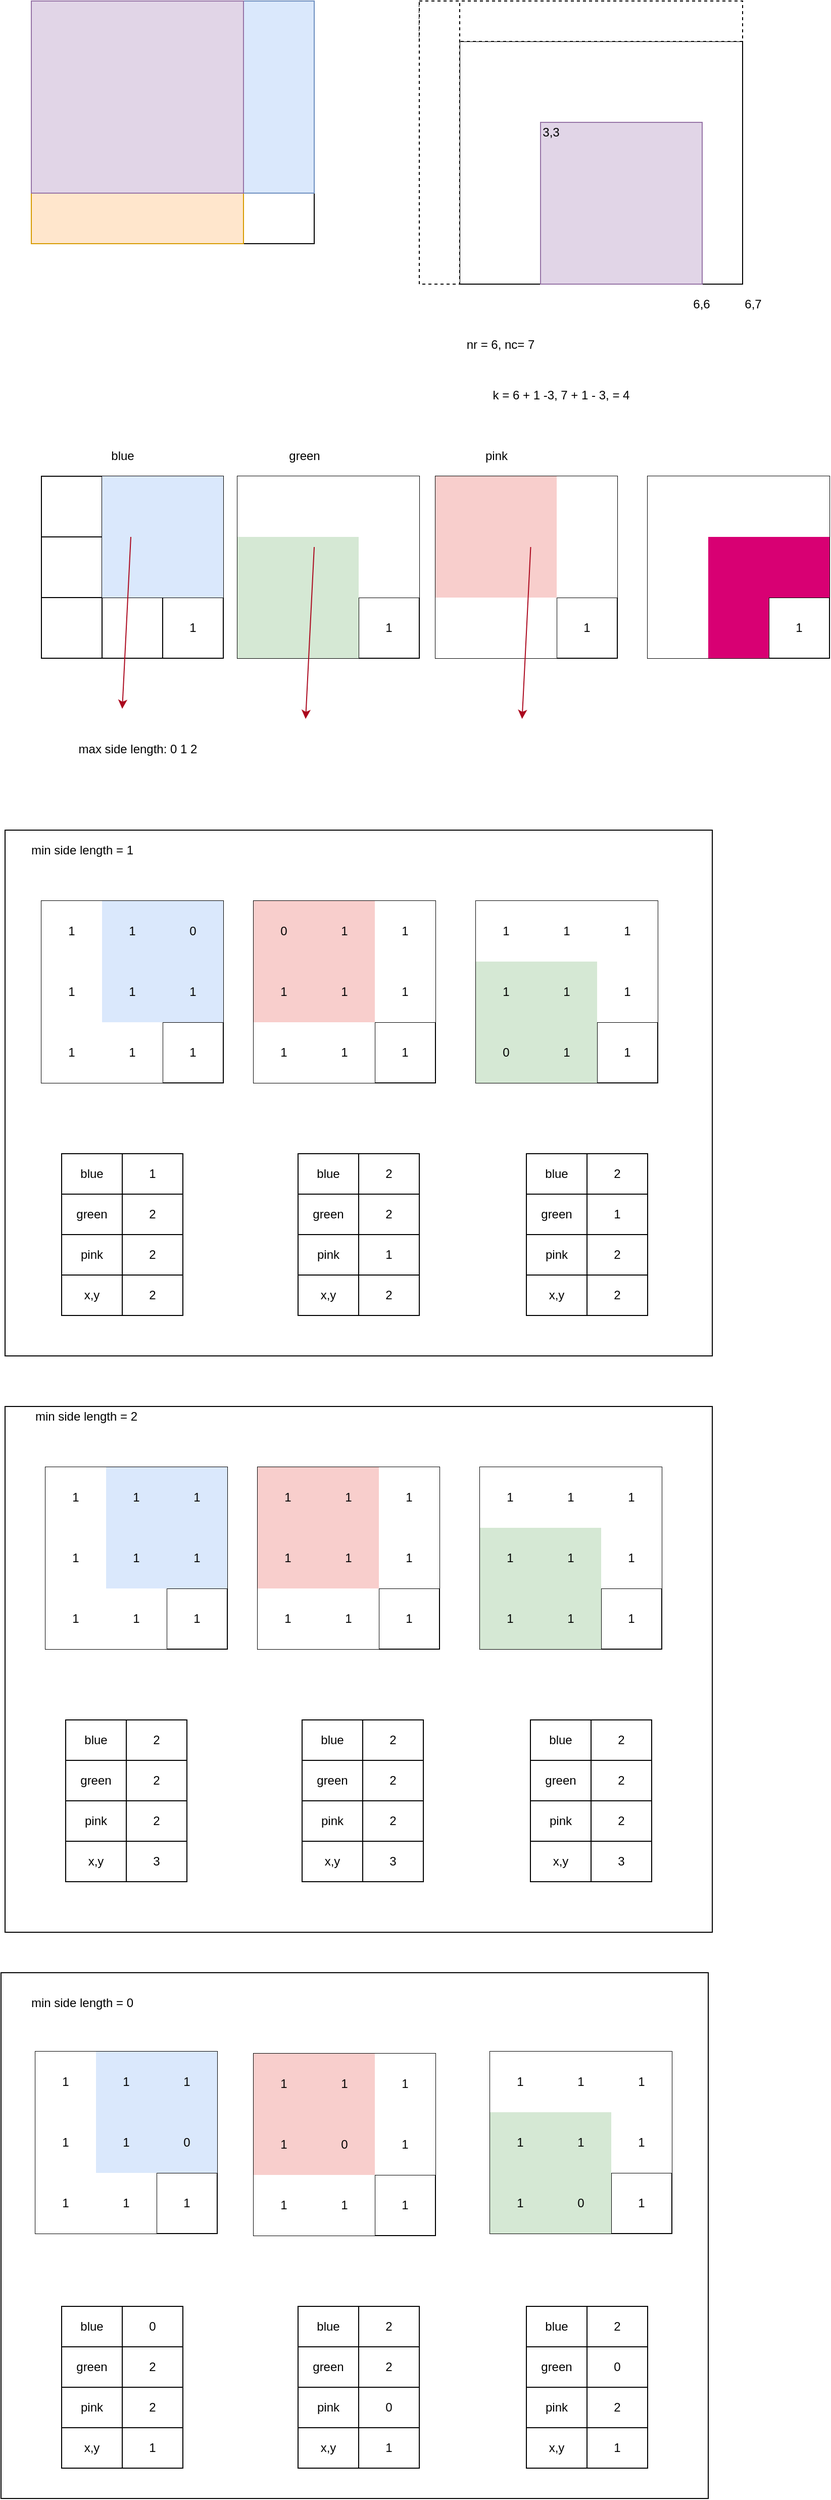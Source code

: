 <mxfile version="14.9.3" type="github">
  <diagram id="wnSIv8MwVNqltcmqMLPC" name="Page-1">
    <mxGraphModel dx="1550" dy="835" grid="1" gridSize="10" guides="1" tooltips="1" connect="1" arrows="1" fold="1" page="1" pageScale="1" pageWidth="827" pageHeight="1169" math="0" shadow="0">
      <root>
        <mxCell id="0" />
        <mxCell id="1" parent="0" />
        <mxCell id="GWw9JLShdC8Tl8wu_RAZ-9" value="" style="rounded=0;whiteSpace=wrap;html=1;" parent="1" vertex="1">
          <mxGeometry x="30" y="130" width="280" height="240" as="geometry" />
        </mxCell>
        <mxCell id="GWw9JLShdC8Tl8wu_RAZ-10" value="" style="rounded=0;whiteSpace=wrap;html=1;fillColor=#ffe6cc;strokeColor=#d79b00;" parent="1" vertex="1">
          <mxGeometry x="30" y="130" width="210" height="240" as="geometry" />
        </mxCell>
        <mxCell id="GWw9JLShdC8Tl8wu_RAZ-12" value="" style="rounded=0;whiteSpace=wrap;html=1;fillColor=#dae8fc;strokeColor=#6c8ebf;" parent="1" vertex="1">
          <mxGeometry x="30" y="130" width="280" height="190" as="geometry" />
        </mxCell>
        <mxCell id="GWw9JLShdC8Tl8wu_RAZ-13" value="" style="rounded=0;whiteSpace=wrap;html=1;fillColor=#e1d5e7;strokeColor=#9673a6;" parent="1" vertex="1">
          <mxGeometry x="30" y="130" width="210" height="190" as="geometry" />
        </mxCell>
        <mxCell id="GWw9JLShdC8Tl8wu_RAZ-15" value="" style="rounded=0;whiteSpace=wrap;html=1;" parent="1" vertex="1">
          <mxGeometry x="454" y="170" width="280" height="240" as="geometry" />
        </mxCell>
        <mxCell id="GWw9JLShdC8Tl8wu_RAZ-16" value="" style="rounded=0;whiteSpace=wrap;html=1;fillColor=#e1d5e7;strokeColor=#9673a6;" parent="1" vertex="1">
          <mxGeometry x="534" y="250" width="160" height="160" as="geometry" />
        </mxCell>
        <mxCell id="GWw9JLShdC8Tl8wu_RAZ-31" value="" style="rounded=0;whiteSpace=wrap;html=1;dashed=1;" parent="1" vertex="1">
          <mxGeometry x="414" y="130" width="320" height="40" as="geometry" />
        </mxCell>
        <mxCell id="GWw9JLShdC8Tl8wu_RAZ-32" value="" style="rounded=0;whiteSpace=wrap;html=1;dashed=1;" parent="1" vertex="1">
          <mxGeometry x="414" y="130" width="40" height="280" as="geometry" />
        </mxCell>
        <mxCell id="GWw9JLShdC8Tl8wu_RAZ-33" value="6,6" style="text;html=1;align=center;verticalAlign=middle;resizable=0;points=[];autosize=1;strokeColor=none;" parent="1" vertex="1">
          <mxGeometry x="678" y="420" width="30" height="20" as="geometry" />
        </mxCell>
        <mxCell id="GWw9JLShdC8Tl8wu_RAZ-34" value="k = 6 + 1 -3, 7 + 1 - 3, = 4" style="text;html=1;align=center;verticalAlign=middle;resizable=0;points=[];autosize=1;strokeColor=none;" parent="1" vertex="1">
          <mxGeometry x="479" y="510" width="150" height="20" as="geometry" />
        </mxCell>
        <mxCell id="GWw9JLShdC8Tl8wu_RAZ-35" value="3,3" style="text;html=1;align=center;verticalAlign=middle;resizable=0;points=[];autosize=1;strokeColor=none;" parent="1" vertex="1">
          <mxGeometry x="529" y="250" width="30" height="20" as="geometry" />
        </mxCell>
        <mxCell id="GWw9JLShdC8Tl8wu_RAZ-36" value="nr = 6, nc= 7" style="text;html=1;align=center;verticalAlign=middle;resizable=0;points=[];autosize=1;strokeColor=none;" parent="1" vertex="1">
          <mxGeometry x="454" y="460" width="80" height="20" as="geometry" />
        </mxCell>
        <mxCell id="GWw9JLShdC8Tl8wu_RAZ-38" value="6,7" style="text;html=1;align=center;verticalAlign=middle;resizable=0;points=[];autosize=1;strokeColor=none;" parent="1" vertex="1">
          <mxGeometry x="729" y="420" width="30" height="20" as="geometry" />
        </mxCell>
        <mxCell id="_K0BIjXZIAGodwV6w2R7-22" value="" style="shape=table;startSize=0;container=1;collapsible=0;childLayout=tableLayout;" vertex="1" parent="1">
          <mxGeometry x="40" y="600" width="180" height="180" as="geometry" />
        </mxCell>
        <mxCell id="_K0BIjXZIAGodwV6w2R7-23" value="" style="shape=partialRectangle;collapsible=0;dropTarget=0;pointerEvents=0;fillColor=none;top=0;left=0;bottom=0;right=0;points=[[0,0.5],[1,0.5]];portConstraint=eastwest;" vertex="1" parent="_K0BIjXZIAGodwV6w2R7-22">
          <mxGeometry width="180" height="60" as="geometry" />
        </mxCell>
        <mxCell id="_K0BIjXZIAGodwV6w2R7-24" value="" style="shape=partialRectangle;html=1;whiteSpace=wrap;connectable=0;overflow=hidden;fillColor=none;top=0;left=0;bottom=0;right=0;pointerEvents=1;" vertex="1" parent="_K0BIjXZIAGodwV6w2R7-23">
          <mxGeometry width="60" height="60" as="geometry" />
        </mxCell>
        <mxCell id="_K0BIjXZIAGodwV6w2R7-25" value="" style="shape=partialRectangle;html=1;whiteSpace=wrap;connectable=0;overflow=hidden;fillColor=#dae8fc;top=0;left=0;bottom=0;right=0;pointerEvents=1;strokeColor=#6c8ebf;" vertex="1" parent="_K0BIjXZIAGodwV6w2R7-23">
          <mxGeometry x="60" width="60" height="60" as="geometry" />
        </mxCell>
        <mxCell id="_K0BIjXZIAGodwV6w2R7-26" value="" style="shape=partialRectangle;html=1;whiteSpace=wrap;connectable=0;overflow=hidden;fillColor=#dae8fc;top=0;left=0;bottom=0;right=0;pointerEvents=1;strokeColor=#6c8ebf;" vertex="1" parent="_K0BIjXZIAGodwV6w2R7-23">
          <mxGeometry x="120" width="60" height="60" as="geometry" />
        </mxCell>
        <mxCell id="_K0BIjXZIAGodwV6w2R7-27" value="" style="shape=partialRectangle;collapsible=0;dropTarget=0;pointerEvents=0;fillColor=none;top=0;left=0;bottom=0;right=0;points=[[0,0.5],[1,0.5]];portConstraint=eastwest;" vertex="1" parent="_K0BIjXZIAGodwV6w2R7-22">
          <mxGeometry y="60" width="180" height="60" as="geometry" />
        </mxCell>
        <mxCell id="_K0BIjXZIAGodwV6w2R7-28" value="" style="shape=partialRectangle;html=1;whiteSpace=wrap;connectable=0;overflow=hidden;fillColor=none;top=0;left=0;bottom=0;right=0;pointerEvents=1;" vertex="1" parent="_K0BIjXZIAGodwV6w2R7-27">
          <mxGeometry width="60" height="60" as="geometry" />
        </mxCell>
        <mxCell id="_K0BIjXZIAGodwV6w2R7-29" value="" style="shape=partialRectangle;html=1;whiteSpace=wrap;connectable=0;overflow=hidden;fillColor=#dae8fc;top=0;left=0;bottom=0;right=0;pointerEvents=1;strokeColor=#6c8ebf;" vertex="1" parent="_K0BIjXZIAGodwV6w2R7-27">
          <mxGeometry x="60" width="60" height="60" as="geometry" />
        </mxCell>
        <mxCell id="_K0BIjXZIAGodwV6w2R7-30" value="" style="shape=partialRectangle;html=1;whiteSpace=wrap;connectable=0;overflow=hidden;fillColor=#dae8fc;top=0;left=0;bottom=0;right=0;pointerEvents=1;strokeColor=#6c8ebf;" vertex="1" parent="_K0BIjXZIAGodwV6w2R7-27">
          <mxGeometry x="120" width="60" height="60" as="geometry" />
        </mxCell>
        <mxCell id="_K0BIjXZIAGodwV6w2R7-31" value="" style="shape=partialRectangle;collapsible=0;dropTarget=0;pointerEvents=0;fillColor=none;top=0;left=0;bottom=0;right=0;points=[[0,0.5],[1,0.5]];portConstraint=eastwest;" vertex="1" parent="_K0BIjXZIAGodwV6w2R7-22">
          <mxGeometry y="120" width="180" height="60" as="geometry" />
        </mxCell>
        <mxCell id="_K0BIjXZIAGodwV6w2R7-32" value="" style="shape=partialRectangle;html=1;whiteSpace=wrap;connectable=0;overflow=hidden;fillColor=none;top=0;left=0;bottom=0;right=0;pointerEvents=1;" vertex="1" parent="_K0BIjXZIAGodwV6w2R7-31">
          <mxGeometry width="60" height="60" as="geometry" />
        </mxCell>
        <mxCell id="_K0BIjXZIAGodwV6w2R7-33" value="" style="shape=partialRectangle;html=1;whiteSpace=wrap;connectable=0;overflow=hidden;fillColor=none;top=0;left=0;bottom=0;right=0;pointerEvents=1;" vertex="1" parent="_K0BIjXZIAGodwV6w2R7-31">
          <mxGeometry x="60" width="60" height="60" as="geometry" />
        </mxCell>
        <mxCell id="_K0BIjXZIAGodwV6w2R7-34" value="1" style="shape=partialRectangle;html=1;whiteSpace=wrap;connectable=0;overflow=hidden;fillColor=none;top=0;left=0;bottom=0;right=0;pointerEvents=1;" vertex="1" parent="_K0BIjXZIAGodwV6w2R7-31">
          <mxGeometry x="120" width="60" height="60" as="geometry" />
        </mxCell>
        <mxCell id="_K0BIjXZIAGodwV6w2R7-35" value="" style="shape=table;startSize=0;container=1;collapsible=0;childLayout=tableLayout;" vertex="1" parent="1">
          <mxGeometry x="234" y="600" width="180" height="180" as="geometry" />
        </mxCell>
        <mxCell id="_K0BIjXZIAGodwV6w2R7-36" value="" style="shape=partialRectangle;collapsible=0;dropTarget=0;pointerEvents=0;fillColor=none;top=0;left=0;bottom=0;right=0;points=[[0,0.5],[1,0.5]];portConstraint=eastwest;" vertex="1" parent="_K0BIjXZIAGodwV6w2R7-35">
          <mxGeometry width="180" height="60" as="geometry" />
        </mxCell>
        <mxCell id="_K0BIjXZIAGodwV6w2R7-37" value="" style="shape=partialRectangle;html=1;whiteSpace=wrap;connectable=0;overflow=hidden;top=0;left=0;bottom=0;right=0;pointerEvents=1;" vertex="1" parent="_K0BIjXZIAGodwV6w2R7-36">
          <mxGeometry width="60" height="60" as="geometry" />
        </mxCell>
        <mxCell id="_K0BIjXZIAGodwV6w2R7-38" value="" style="shape=partialRectangle;html=1;whiteSpace=wrap;connectable=0;overflow=hidden;top=0;left=0;bottom=0;right=0;pointerEvents=1;" vertex="1" parent="_K0BIjXZIAGodwV6w2R7-36">
          <mxGeometry x="60" width="60" height="60" as="geometry" />
        </mxCell>
        <mxCell id="_K0BIjXZIAGodwV6w2R7-39" value="" style="shape=partialRectangle;html=1;whiteSpace=wrap;connectable=0;overflow=hidden;top=0;left=0;bottom=0;right=0;pointerEvents=1;" vertex="1" parent="_K0BIjXZIAGodwV6w2R7-36">
          <mxGeometry x="120" width="60" height="60" as="geometry" />
        </mxCell>
        <mxCell id="_K0BIjXZIAGodwV6w2R7-40" value="" style="shape=partialRectangle;collapsible=0;dropTarget=0;pointerEvents=0;fillColor=none;top=0;left=0;bottom=0;right=0;points=[[0,0.5],[1,0.5]];portConstraint=eastwest;" vertex="1" parent="_K0BIjXZIAGodwV6w2R7-35">
          <mxGeometry y="60" width="180" height="60" as="geometry" />
        </mxCell>
        <mxCell id="_K0BIjXZIAGodwV6w2R7-41" value="" style="shape=partialRectangle;html=1;whiteSpace=wrap;connectable=0;overflow=hidden;top=0;left=0;bottom=0;right=0;pointerEvents=1;fillColor=#d5e8d4;strokeColor=#82b366;" vertex="1" parent="_K0BIjXZIAGodwV6w2R7-40">
          <mxGeometry width="60" height="60" as="geometry" />
        </mxCell>
        <mxCell id="_K0BIjXZIAGodwV6w2R7-42" value="" style="shape=partialRectangle;html=1;whiteSpace=wrap;connectable=0;overflow=hidden;top=0;left=0;bottom=0;right=0;pointerEvents=1;fillColor=#d5e8d4;strokeColor=#82b366;" vertex="1" parent="_K0BIjXZIAGodwV6w2R7-40">
          <mxGeometry x="60" width="60" height="60" as="geometry" />
        </mxCell>
        <mxCell id="_K0BIjXZIAGodwV6w2R7-43" value="" style="shape=partialRectangle;html=1;whiteSpace=wrap;connectable=0;overflow=hidden;top=0;left=0;bottom=0;right=0;pointerEvents=1;" vertex="1" parent="_K0BIjXZIAGodwV6w2R7-40">
          <mxGeometry x="120" width="60" height="60" as="geometry" />
        </mxCell>
        <mxCell id="_K0BIjXZIAGodwV6w2R7-44" value="" style="shape=partialRectangle;collapsible=0;dropTarget=0;pointerEvents=0;fillColor=none;top=0;left=0;bottom=0;right=0;points=[[0,0.5],[1,0.5]];portConstraint=eastwest;" vertex="1" parent="_K0BIjXZIAGodwV6w2R7-35">
          <mxGeometry y="120" width="180" height="60" as="geometry" />
        </mxCell>
        <mxCell id="_K0BIjXZIAGodwV6w2R7-45" value="" style="shape=partialRectangle;html=1;whiteSpace=wrap;connectable=0;overflow=hidden;top=0;left=0;bottom=0;right=0;pointerEvents=1;fillColor=#d5e8d4;strokeColor=#82b366;" vertex="1" parent="_K0BIjXZIAGodwV6w2R7-44">
          <mxGeometry width="60" height="60" as="geometry" />
        </mxCell>
        <mxCell id="_K0BIjXZIAGodwV6w2R7-46" value="" style="shape=partialRectangle;html=1;whiteSpace=wrap;connectable=0;overflow=hidden;top=0;left=0;bottom=0;right=0;pointerEvents=1;fillColor=#d5e8d4;strokeColor=#82b366;" vertex="1" parent="_K0BIjXZIAGodwV6w2R7-44">
          <mxGeometry x="60" width="60" height="60" as="geometry" />
        </mxCell>
        <mxCell id="_K0BIjXZIAGodwV6w2R7-47" value="1" style="shape=partialRectangle;html=1;whiteSpace=wrap;connectable=0;overflow=hidden;fillColor=none;top=0;left=0;bottom=0;right=0;pointerEvents=1;" vertex="1" parent="_K0BIjXZIAGodwV6w2R7-44">
          <mxGeometry x="120" width="60" height="60" as="geometry" />
        </mxCell>
        <mxCell id="_K0BIjXZIAGodwV6w2R7-74" value="" style="shape=table;startSize=0;container=1;collapsible=0;childLayout=tableLayout;" vertex="1" parent="1">
          <mxGeometry x="430" y="600" width="180" height="180" as="geometry" />
        </mxCell>
        <mxCell id="_K0BIjXZIAGodwV6w2R7-75" value="" style="shape=partialRectangle;collapsible=0;dropTarget=0;pointerEvents=0;fillColor=none;top=0;left=0;bottom=0;right=0;points=[[0,0.5],[1,0.5]];portConstraint=eastwest;" vertex="1" parent="_K0BIjXZIAGodwV6w2R7-74">
          <mxGeometry width="180" height="60" as="geometry" />
        </mxCell>
        <mxCell id="_K0BIjXZIAGodwV6w2R7-76" value="" style="shape=partialRectangle;html=1;whiteSpace=wrap;connectable=0;overflow=hidden;top=0;left=0;bottom=0;right=0;pointerEvents=1;fillColor=#f8cecc;strokeColor=#b85450;" vertex="1" parent="_K0BIjXZIAGodwV6w2R7-75">
          <mxGeometry width="60" height="60" as="geometry" />
        </mxCell>
        <mxCell id="_K0BIjXZIAGodwV6w2R7-77" value="" style="shape=partialRectangle;html=1;whiteSpace=wrap;connectable=0;overflow=hidden;top=0;left=0;bottom=0;right=0;pointerEvents=1;fillColor=#f8cecc;strokeColor=#b85450;" vertex="1" parent="_K0BIjXZIAGodwV6w2R7-75">
          <mxGeometry x="60" width="60" height="60" as="geometry" />
        </mxCell>
        <mxCell id="_K0BIjXZIAGodwV6w2R7-78" value="" style="shape=partialRectangle;html=1;whiteSpace=wrap;connectable=0;overflow=hidden;top=0;left=0;bottom=0;right=0;pointerEvents=1;" vertex="1" parent="_K0BIjXZIAGodwV6w2R7-75">
          <mxGeometry x="120" width="60" height="60" as="geometry" />
        </mxCell>
        <mxCell id="_K0BIjXZIAGodwV6w2R7-79" value="" style="shape=partialRectangle;collapsible=0;dropTarget=0;pointerEvents=0;fillColor=none;top=0;left=0;bottom=0;right=0;points=[[0,0.5],[1,0.5]];portConstraint=eastwest;" vertex="1" parent="_K0BIjXZIAGodwV6w2R7-74">
          <mxGeometry y="60" width="180" height="60" as="geometry" />
        </mxCell>
        <mxCell id="_K0BIjXZIAGodwV6w2R7-80" value="" style="shape=partialRectangle;html=1;whiteSpace=wrap;connectable=0;overflow=hidden;top=0;left=0;bottom=0;right=0;pointerEvents=1;fillColor=#f8cecc;strokeColor=#b85450;" vertex="1" parent="_K0BIjXZIAGodwV6w2R7-79">
          <mxGeometry width="60" height="60" as="geometry" />
        </mxCell>
        <mxCell id="_K0BIjXZIAGodwV6w2R7-81" value="" style="shape=partialRectangle;html=1;whiteSpace=wrap;connectable=0;overflow=hidden;top=0;left=0;bottom=0;right=0;pointerEvents=1;fillColor=#f8cecc;strokeColor=#b85450;" vertex="1" parent="_K0BIjXZIAGodwV6w2R7-79">
          <mxGeometry x="60" width="60" height="60" as="geometry" />
        </mxCell>
        <mxCell id="_K0BIjXZIAGodwV6w2R7-82" value="" style="shape=partialRectangle;html=1;whiteSpace=wrap;connectable=0;overflow=hidden;top=0;left=0;bottom=0;right=0;pointerEvents=1;" vertex="1" parent="_K0BIjXZIAGodwV6w2R7-79">
          <mxGeometry x="120" width="60" height="60" as="geometry" />
        </mxCell>
        <mxCell id="_K0BIjXZIAGodwV6w2R7-83" value="" style="shape=partialRectangle;collapsible=0;dropTarget=0;pointerEvents=0;fillColor=none;top=0;left=0;bottom=0;right=0;points=[[0,0.5],[1,0.5]];portConstraint=eastwest;" vertex="1" parent="_K0BIjXZIAGodwV6w2R7-74">
          <mxGeometry y="120" width="180" height="60" as="geometry" />
        </mxCell>
        <mxCell id="_K0BIjXZIAGodwV6w2R7-84" value="" style="shape=partialRectangle;html=1;whiteSpace=wrap;connectable=0;overflow=hidden;top=0;left=0;bottom=0;right=0;pointerEvents=1;" vertex="1" parent="_K0BIjXZIAGodwV6w2R7-83">
          <mxGeometry width="60" height="60" as="geometry" />
        </mxCell>
        <mxCell id="_K0BIjXZIAGodwV6w2R7-85" value="" style="shape=partialRectangle;html=1;whiteSpace=wrap;connectable=0;overflow=hidden;top=0;left=0;bottom=0;right=0;pointerEvents=1;" vertex="1" parent="_K0BIjXZIAGodwV6w2R7-83">
          <mxGeometry x="60" width="60" height="60" as="geometry" />
        </mxCell>
        <mxCell id="_K0BIjXZIAGodwV6w2R7-86" value="1" style="shape=partialRectangle;html=1;whiteSpace=wrap;connectable=0;overflow=hidden;fillColor=none;top=0;left=0;bottom=0;right=0;pointerEvents=1;" vertex="1" parent="_K0BIjXZIAGodwV6w2R7-83">
          <mxGeometry x="120" width="60" height="60" as="geometry" />
        </mxCell>
        <mxCell id="_K0BIjXZIAGodwV6w2R7-87" value="" style="shape=table;startSize=0;container=1;collapsible=0;childLayout=tableLayout;" vertex="1" parent="1">
          <mxGeometry x="640" y="600" width="180" height="180" as="geometry" />
        </mxCell>
        <mxCell id="_K0BIjXZIAGodwV6w2R7-88" value="" style="shape=partialRectangle;collapsible=0;dropTarget=0;pointerEvents=0;fillColor=none;top=0;left=0;bottom=0;right=0;points=[[0,0.5],[1,0.5]];portConstraint=eastwest;" vertex="1" parent="_K0BIjXZIAGodwV6w2R7-87">
          <mxGeometry width="180" height="60" as="geometry" />
        </mxCell>
        <mxCell id="_K0BIjXZIAGodwV6w2R7-89" value="" style="shape=partialRectangle;html=1;whiteSpace=wrap;connectable=0;overflow=hidden;top=0;left=0;bottom=0;right=0;pointerEvents=1;" vertex="1" parent="_K0BIjXZIAGodwV6w2R7-88">
          <mxGeometry width="60" height="60" as="geometry" />
        </mxCell>
        <mxCell id="_K0BIjXZIAGodwV6w2R7-90" value="" style="shape=partialRectangle;html=1;whiteSpace=wrap;connectable=0;overflow=hidden;top=0;left=0;bottom=0;right=0;pointerEvents=1;" vertex="1" parent="_K0BIjXZIAGodwV6w2R7-88">
          <mxGeometry x="60" width="60" height="60" as="geometry" />
        </mxCell>
        <mxCell id="_K0BIjXZIAGodwV6w2R7-91" value="" style="shape=partialRectangle;html=1;whiteSpace=wrap;connectable=0;overflow=hidden;top=0;left=0;bottom=0;right=0;pointerEvents=1;" vertex="1" parent="_K0BIjXZIAGodwV6w2R7-88">
          <mxGeometry x="120" width="60" height="60" as="geometry" />
        </mxCell>
        <mxCell id="_K0BIjXZIAGodwV6w2R7-92" value="" style="shape=partialRectangle;collapsible=0;dropTarget=0;pointerEvents=0;fillColor=none;top=0;left=0;bottom=0;right=0;points=[[0,0.5],[1,0.5]];portConstraint=eastwest;" vertex="1" parent="_K0BIjXZIAGodwV6w2R7-87">
          <mxGeometry y="60" width="180" height="60" as="geometry" />
        </mxCell>
        <mxCell id="_K0BIjXZIAGodwV6w2R7-93" value="" style="shape=partialRectangle;html=1;whiteSpace=wrap;connectable=0;overflow=hidden;top=0;left=0;bottom=0;right=0;pointerEvents=1;" vertex="1" parent="_K0BIjXZIAGodwV6w2R7-92">
          <mxGeometry width="60" height="60" as="geometry" />
        </mxCell>
        <mxCell id="_K0BIjXZIAGodwV6w2R7-94" value="" style="shape=partialRectangle;html=1;whiteSpace=wrap;connectable=0;overflow=hidden;top=0;left=0;bottom=0;right=0;pointerEvents=1;fillColor=#d80073;strokeColor=#A50040;fontColor=#ffffff;" vertex="1" parent="_K0BIjXZIAGodwV6w2R7-92">
          <mxGeometry x="60" width="60" height="60" as="geometry" />
        </mxCell>
        <mxCell id="_K0BIjXZIAGodwV6w2R7-95" value="" style="shape=partialRectangle;html=1;whiteSpace=wrap;connectable=0;overflow=hidden;top=0;left=0;bottom=0;right=0;pointerEvents=1;fillColor=#d80073;strokeColor=#A50040;fontColor=#ffffff;" vertex="1" parent="_K0BIjXZIAGodwV6w2R7-92">
          <mxGeometry x="120" width="60" height="60" as="geometry" />
        </mxCell>
        <mxCell id="_K0BIjXZIAGodwV6w2R7-96" value="" style="shape=partialRectangle;collapsible=0;dropTarget=0;pointerEvents=0;fillColor=none;top=0;left=0;bottom=0;right=0;points=[[0,0.5],[1,0.5]];portConstraint=eastwest;" vertex="1" parent="_K0BIjXZIAGodwV6w2R7-87">
          <mxGeometry y="120" width="180" height="60" as="geometry" />
        </mxCell>
        <mxCell id="_K0BIjXZIAGodwV6w2R7-97" value="" style="shape=partialRectangle;html=1;whiteSpace=wrap;connectable=0;overflow=hidden;top=0;left=0;bottom=0;right=0;pointerEvents=1;" vertex="1" parent="_K0BIjXZIAGodwV6w2R7-96">
          <mxGeometry width="60" height="60" as="geometry" />
        </mxCell>
        <mxCell id="_K0BIjXZIAGodwV6w2R7-98" value="" style="shape=partialRectangle;html=1;whiteSpace=wrap;connectable=0;overflow=hidden;top=0;left=0;bottom=0;right=0;pointerEvents=1;fillColor=#d80073;strokeColor=#A50040;fontColor=#ffffff;" vertex="1" parent="_K0BIjXZIAGodwV6w2R7-96">
          <mxGeometry x="60" width="60" height="60" as="geometry" />
        </mxCell>
        <mxCell id="_K0BIjXZIAGodwV6w2R7-99" value="1" style="shape=partialRectangle;html=1;whiteSpace=wrap;connectable=0;overflow=hidden;fillColor=none;top=0;left=0;bottom=0;right=0;pointerEvents=1;" vertex="1" parent="_K0BIjXZIAGodwV6w2R7-96">
          <mxGeometry x="120" width="60" height="60" as="geometry" />
        </mxCell>
        <mxCell id="_K0BIjXZIAGodwV6w2R7-100" value="" style="endArrow=classic;html=1;strokeColor=#AB071D;" edge="1" parent="1" source="_K0BIjXZIAGodwV6w2R7-23">
          <mxGeometry width="50" height="50" relative="1" as="geometry">
            <mxPoint x="70" y="880" as="sourcePoint" />
            <mxPoint x="120" y="830" as="targetPoint" />
          </mxGeometry>
        </mxCell>
        <mxCell id="_K0BIjXZIAGodwV6w2R7-101" value="" style="endArrow=classic;html=1;strokeColor=#AB071D;" edge="1" parent="1">
          <mxGeometry width="50" height="50" relative="1" as="geometry">
            <mxPoint x="310" y="670" as="sourcePoint" />
            <mxPoint x="301.5" y="840" as="targetPoint" />
          </mxGeometry>
        </mxCell>
        <mxCell id="_K0BIjXZIAGodwV6w2R7-102" value="" style="endArrow=classic;html=1;strokeColor=#AB071D;" edge="1" parent="1">
          <mxGeometry width="50" height="50" relative="1" as="geometry">
            <mxPoint x="524.25" y="670" as="sourcePoint" />
            <mxPoint x="515.75" y="840" as="targetPoint" />
          </mxGeometry>
        </mxCell>
        <mxCell id="_K0BIjXZIAGodwV6w2R7-103" value="max side length: 0 1 2" style="text;html=1;align=center;verticalAlign=middle;resizable=0;points=[];autosize=1;strokeColor=none;" vertex="1" parent="1">
          <mxGeometry x="70" y="860" width="130" height="20" as="geometry" />
        </mxCell>
        <mxCell id="_K0BIjXZIAGodwV6w2R7-104" value="blue" style="text;html=1;align=center;verticalAlign=middle;resizable=0;points=[];autosize=1;strokeColor=none;" vertex="1" parent="1">
          <mxGeometry x="100" y="570" width="40" height="20" as="geometry" />
        </mxCell>
        <mxCell id="_K0BIjXZIAGodwV6w2R7-106" value="green" style="text;html=1;align=center;verticalAlign=middle;resizable=0;points=[];autosize=1;strokeColor=none;" vertex="1" parent="1">
          <mxGeometry x="275" y="570" width="50" height="20" as="geometry" />
        </mxCell>
        <mxCell id="_K0BIjXZIAGodwV6w2R7-107" value="pink" style="text;html=1;align=center;verticalAlign=middle;resizable=0;points=[];autosize=1;strokeColor=none;" vertex="1" parent="1">
          <mxGeometry x="470" y="570" width="40" height="20" as="geometry" />
        </mxCell>
        <mxCell id="_K0BIjXZIAGodwV6w2R7-130" value="min side length = 1" style="text;html=1;align=center;verticalAlign=middle;resizable=0;points=[];autosize=1;strokeColor=none;" vertex="1" parent="1">
          <mxGeometry x="20" y="960" width="120" height="20" as="geometry" />
        </mxCell>
        <mxCell id="_K0BIjXZIAGodwV6w2R7-131" value="" style="shape=table;startSize=0;container=1;collapsible=0;childLayout=tableLayout;" vertex="1" parent="1">
          <mxGeometry x="40" y="1020" width="180" height="180" as="geometry" />
        </mxCell>
        <mxCell id="_K0BIjXZIAGodwV6w2R7-132" value="" style="shape=partialRectangle;collapsible=0;dropTarget=0;pointerEvents=0;fillColor=none;top=0;left=0;bottom=0;right=0;points=[[0,0.5],[1,0.5]];portConstraint=eastwest;" vertex="1" parent="_K0BIjXZIAGodwV6w2R7-131">
          <mxGeometry width="180" height="60" as="geometry" />
        </mxCell>
        <mxCell id="_K0BIjXZIAGodwV6w2R7-133" value="1" style="shape=partialRectangle;html=1;whiteSpace=wrap;connectable=0;overflow=hidden;top=0;left=0;bottom=0;right=0;pointerEvents=1;" vertex="1" parent="_K0BIjXZIAGodwV6w2R7-132">
          <mxGeometry width="60" height="60" as="geometry" />
        </mxCell>
        <mxCell id="_K0BIjXZIAGodwV6w2R7-134" value="1" style="shape=partialRectangle;html=1;whiteSpace=wrap;connectable=0;overflow=hidden;top=0;left=0;bottom=0;right=0;pointerEvents=1;fillColor=#dae8fc;strokeColor=#6c8ebf;" vertex="1" parent="_K0BIjXZIAGodwV6w2R7-132">
          <mxGeometry x="60" width="60" height="60" as="geometry" />
        </mxCell>
        <mxCell id="_K0BIjXZIAGodwV6w2R7-135" value="0" style="shape=partialRectangle;html=1;whiteSpace=wrap;connectable=0;overflow=hidden;top=0;left=0;bottom=0;right=0;pointerEvents=1;fillColor=#dae8fc;strokeColor=#6c8ebf;" vertex="1" parent="_K0BIjXZIAGodwV6w2R7-132">
          <mxGeometry x="120" width="60" height="60" as="geometry" />
        </mxCell>
        <mxCell id="_K0BIjXZIAGodwV6w2R7-136" value="" style="shape=partialRectangle;collapsible=0;dropTarget=0;pointerEvents=0;fillColor=none;top=0;left=0;bottom=0;right=0;points=[[0,0.5],[1,0.5]];portConstraint=eastwest;" vertex="1" parent="_K0BIjXZIAGodwV6w2R7-131">
          <mxGeometry y="60" width="180" height="60" as="geometry" />
        </mxCell>
        <mxCell id="_K0BIjXZIAGodwV6w2R7-137" value="1" style="shape=partialRectangle;html=1;whiteSpace=wrap;connectable=0;overflow=hidden;top=0;left=0;bottom=0;right=0;pointerEvents=1;" vertex="1" parent="_K0BIjXZIAGodwV6w2R7-136">
          <mxGeometry width="60" height="60" as="geometry" />
        </mxCell>
        <mxCell id="_K0BIjXZIAGodwV6w2R7-138" value="1" style="shape=partialRectangle;html=1;whiteSpace=wrap;connectable=0;overflow=hidden;top=0;left=0;bottom=0;right=0;pointerEvents=1;fillColor=#dae8fc;strokeColor=#6c8ebf;" vertex="1" parent="_K0BIjXZIAGodwV6w2R7-136">
          <mxGeometry x="60" width="60" height="60" as="geometry" />
        </mxCell>
        <mxCell id="_K0BIjXZIAGodwV6w2R7-139" value="1" style="shape=partialRectangle;html=1;whiteSpace=wrap;connectable=0;overflow=hidden;top=0;left=0;bottom=0;right=0;pointerEvents=1;fillColor=#dae8fc;strokeColor=#6c8ebf;" vertex="1" parent="_K0BIjXZIAGodwV6w2R7-136">
          <mxGeometry x="120" width="60" height="60" as="geometry" />
        </mxCell>
        <mxCell id="_K0BIjXZIAGodwV6w2R7-140" value="" style="shape=partialRectangle;collapsible=0;dropTarget=0;pointerEvents=0;fillColor=none;top=0;left=0;bottom=0;right=0;points=[[0,0.5],[1,0.5]];portConstraint=eastwest;" vertex="1" parent="_K0BIjXZIAGodwV6w2R7-131">
          <mxGeometry y="120" width="180" height="60" as="geometry" />
        </mxCell>
        <mxCell id="_K0BIjXZIAGodwV6w2R7-141" value="1" style="shape=partialRectangle;html=1;whiteSpace=wrap;connectable=0;overflow=hidden;top=0;left=0;bottom=0;right=0;pointerEvents=1;" vertex="1" parent="_K0BIjXZIAGodwV6w2R7-140">
          <mxGeometry width="60" height="60" as="geometry" />
        </mxCell>
        <mxCell id="_K0BIjXZIAGodwV6w2R7-142" value="1" style="shape=partialRectangle;html=1;whiteSpace=wrap;connectable=0;overflow=hidden;top=0;left=0;bottom=0;right=0;pointerEvents=1;" vertex="1" parent="_K0BIjXZIAGodwV6w2R7-140">
          <mxGeometry x="60" width="60" height="60" as="geometry" />
        </mxCell>
        <mxCell id="_K0BIjXZIAGodwV6w2R7-143" value="1" style="shape=partialRectangle;html=1;whiteSpace=wrap;connectable=0;overflow=hidden;fillColor=none;top=0;left=0;bottom=0;right=0;pointerEvents=1;" vertex="1" parent="_K0BIjXZIAGodwV6w2R7-140">
          <mxGeometry x="120" width="60" height="60" as="geometry" />
        </mxCell>
        <mxCell id="_K0BIjXZIAGodwV6w2R7-144" value="" style="shape=table;startSize=0;container=1;collapsible=0;childLayout=tableLayout;" vertex="1" parent="1">
          <mxGeometry x="250" y="1020" width="180" height="180" as="geometry" />
        </mxCell>
        <mxCell id="_K0BIjXZIAGodwV6w2R7-145" value="" style="shape=partialRectangle;collapsible=0;dropTarget=0;pointerEvents=0;fillColor=none;top=0;left=0;bottom=0;right=0;points=[[0,0.5],[1,0.5]];portConstraint=eastwest;" vertex="1" parent="_K0BIjXZIAGodwV6w2R7-144">
          <mxGeometry width="180" height="60" as="geometry" />
        </mxCell>
        <mxCell id="_K0BIjXZIAGodwV6w2R7-146" value="0" style="shape=partialRectangle;html=1;whiteSpace=wrap;connectable=0;overflow=hidden;top=0;left=0;bottom=0;right=0;pointerEvents=1;fillColor=#f8cecc;strokeColor=#b85450;" vertex="1" parent="_K0BIjXZIAGodwV6w2R7-145">
          <mxGeometry width="60" height="60" as="geometry" />
        </mxCell>
        <mxCell id="_K0BIjXZIAGodwV6w2R7-147" value="1" style="shape=partialRectangle;html=1;whiteSpace=wrap;connectable=0;overflow=hidden;top=0;left=0;bottom=0;right=0;pointerEvents=1;fillColor=#f8cecc;strokeColor=#b85450;" vertex="1" parent="_K0BIjXZIAGodwV6w2R7-145">
          <mxGeometry x="60" width="60" height="60" as="geometry" />
        </mxCell>
        <mxCell id="_K0BIjXZIAGodwV6w2R7-148" value="1" style="shape=partialRectangle;html=1;whiteSpace=wrap;connectable=0;overflow=hidden;top=0;left=0;bottom=0;right=0;pointerEvents=1;" vertex="1" parent="_K0BIjXZIAGodwV6w2R7-145">
          <mxGeometry x="120" width="60" height="60" as="geometry" />
        </mxCell>
        <mxCell id="_K0BIjXZIAGodwV6w2R7-149" value="" style="shape=partialRectangle;collapsible=0;dropTarget=0;pointerEvents=0;fillColor=none;top=0;left=0;bottom=0;right=0;points=[[0,0.5],[1,0.5]];portConstraint=eastwest;" vertex="1" parent="_K0BIjXZIAGodwV6w2R7-144">
          <mxGeometry y="60" width="180" height="60" as="geometry" />
        </mxCell>
        <mxCell id="_K0BIjXZIAGodwV6w2R7-150" value="1" style="shape=partialRectangle;html=1;whiteSpace=wrap;connectable=0;overflow=hidden;top=0;left=0;bottom=0;right=0;pointerEvents=1;fillColor=#f8cecc;strokeColor=#b85450;" vertex="1" parent="_K0BIjXZIAGodwV6w2R7-149">
          <mxGeometry width="60" height="60" as="geometry" />
        </mxCell>
        <mxCell id="_K0BIjXZIAGodwV6w2R7-151" value="1" style="shape=partialRectangle;html=1;whiteSpace=wrap;connectable=0;overflow=hidden;top=0;left=0;bottom=0;right=0;pointerEvents=1;fillColor=#f8cecc;strokeColor=#b85450;" vertex="1" parent="_K0BIjXZIAGodwV6w2R7-149">
          <mxGeometry x="60" width="60" height="60" as="geometry" />
        </mxCell>
        <mxCell id="_K0BIjXZIAGodwV6w2R7-152" value="1" style="shape=partialRectangle;html=1;whiteSpace=wrap;connectable=0;overflow=hidden;top=0;left=0;bottom=0;right=0;pointerEvents=1;" vertex="1" parent="_K0BIjXZIAGodwV6w2R7-149">
          <mxGeometry x="120" width="60" height="60" as="geometry" />
        </mxCell>
        <mxCell id="_K0BIjXZIAGodwV6w2R7-153" value="" style="shape=partialRectangle;collapsible=0;dropTarget=0;pointerEvents=0;fillColor=none;top=0;left=0;bottom=0;right=0;points=[[0,0.5],[1,0.5]];portConstraint=eastwest;" vertex="1" parent="_K0BIjXZIAGodwV6w2R7-144">
          <mxGeometry y="120" width="180" height="60" as="geometry" />
        </mxCell>
        <mxCell id="_K0BIjXZIAGodwV6w2R7-154" value="1" style="shape=partialRectangle;html=1;whiteSpace=wrap;connectable=0;overflow=hidden;top=0;left=0;bottom=0;right=0;pointerEvents=1;" vertex="1" parent="_K0BIjXZIAGodwV6w2R7-153">
          <mxGeometry width="60" height="60" as="geometry" />
        </mxCell>
        <mxCell id="_K0BIjXZIAGodwV6w2R7-155" value="1" style="shape=partialRectangle;html=1;whiteSpace=wrap;connectable=0;overflow=hidden;top=0;left=0;bottom=0;right=0;pointerEvents=1;" vertex="1" parent="_K0BIjXZIAGodwV6w2R7-153">
          <mxGeometry x="60" width="60" height="60" as="geometry" />
        </mxCell>
        <mxCell id="_K0BIjXZIAGodwV6w2R7-156" value="1" style="shape=partialRectangle;html=1;whiteSpace=wrap;connectable=0;overflow=hidden;fillColor=none;top=0;left=0;bottom=0;right=0;pointerEvents=1;" vertex="1" parent="_K0BIjXZIAGodwV6w2R7-153">
          <mxGeometry x="120" width="60" height="60" as="geometry" />
        </mxCell>
        <mxCell id="_K0BIjXZIAGodwV6w2R7-157" value="" style="shape=table;startSize=0;container=1;collapsible=0;childLayout=tableLayout;" vertex="1" parent="1">
          <mxGeometry x="470" y="1020" width="180" height="180" as="geometry" />
        </mxCell>
        <mxCell id="_K0BIjXZIAGodwV6w2R7-158" value="" style="shape=partialRectangle;collapsible=0;dropTarget=0;pointerEvents=0;fillColor=none;top=0;left=0;bottom=0;right=0;points=[[0,0.5],[1,0.5]];portConstraint=eastwest;" vertex="1" parent="_K0BIjXZIAGodwV6w2R7-157">
          <mxGeometry width="180" height="60" as="geometry" />
        </mxCell>
        <mxCell id="_K0BIjXZIAGodwV6w2R7-159" value="1" style="shape=partialRectangle;html=1;whiteSpace=wrap;connectable=0;overflow=hidden;top=0;left=0;bottom=0;right=0;pointerEvents=1;" vertex="1" parent="_K0BIjXZIAGodwV6w2R7-158">
          <mxGeometry width="60" height="60" as="geometry" />
        </mxCell>
        <mxCell id="_K0BIjXZIAGodwV6w2R7-160" value="1" style="shape=partialRectangle;html=1;whiteSpace=wrap;connectable=0;overflow=hidden;top=0;left=0;bottom=0;right=0;pointerEvents=1;" vertex="1" parent="_K0BIjXZIAGodwV6w2R7-158">
          <mxGeometry x="60" width="60" height="60" as="geometry" />
        </mxCell>
        <mxCell id="_K0BIjXZIAGodwV6w2R7-161" value="1" style="shape=partialRectangle;html=1;whiteSpace=wrap;connectable=0;overflow=hidden;top=0;left=0;bottom=0;right=0;pointerEvents=1;" vertex="1" parent="_K0BIjXZIAGodwV6w2R7-158">
          <mxGeometry x="120" width="60" height="60" as="geometry" />
        </mxCell>
        <mxCell id="_K0BIjXZIAGodwV6w2R7-162" value="" style="shape=partialRectangle;collapsible=0;dropTarget=0;pointerEvents=0;fillColor=none;top=0;left=0;bottom=0;right=0;points=[[0,0.5],[1,0.5]];portConstraint=eastwest;" vertex="1" parent="_K0BIjXZIAGodwV6w2R7-157">
          <mxGeometry y="60" width="180" height="60" as="geometry" />
        </mxCell>
        <mxCell id="_K0BIjXZIAGodwV6w2R7-163" value="1" style="shape=partialRectangle;html=1;whiteSpace=wrap;connectable=0;overflow=hidden;top=0;left=0;bottom=0;right=0;pointerEvents=1;fillColor=#d5e8d4;strokeColor=#82b366;" vertex="1" parent="_K0BIjXZIAGodwV6w2R7-162">
          <mxGeometry width="60" height="60" as="geometry" />
        </mxCell>
        <mxCell id="_K0BIjXZIAGodwV6w2R7-164" value="1" style="shape=partialRectangle;html=1;whiteSpace=wrap;connectable=0;overflow=hidden;top=0;left=0;bottom=0;right=0;pointerEvents=1;fillColor=#d5e8d4;strokeColor=#82b366;" vertex="1" parent="_K0BIjXZIAGodwV6w2R7-162">
          <mxGeometry x="60" width="60" height="60" as="geometry" />
        </mxCell>
        <mxCell id="_K0BIjXZIAGodwV6w2R7-165" value="1" style="shape=partialRectangle;html=1;whiteSpace=wrap;connectable=0;overflow=hidden;top=0;left=0;bottom=0;right=0;pointerEvents=1;" vertex="1" parent="_K0BIjXZIAGodwV6w2R7-162">
          <mxGeometry x="120" width="60" height="60" as="geometry" />
        </mxCell>
        <mxCell id="_K0BIjXZIAGodwV6w2R7-166" value="" style="shape=partialRectangle;collapsible=0;dropTarget=0;pointerEvents=0;fillColor=none;top=0;left=0;bottom=0;right=0;points=[[0,0.5],[1,0.5]];portConstraint=eastwest;" vertex="1" parent="_K0BIjXZIAGodwV6w2R7-157">
          <mxGeometry y="120" width="180" height="60" as="geometry" />
        </mxCell>
        <mxCell id="_K0BIjXZIAGodwV6w2R7-167" value="0" style="shape=partialRectangle;html=1;whiteSpace=wrap;connectable=0;overflow=hidden;top=0;left=0;bottom=0;right=0;pointerEvents=1;fillColor=#d5e8d4;strokeColor=#82b366;" vertex="1" parent="_K0BIjXZIAGodwV6w2R7-166">
          <mxGeometry width="60" height="60" as="geometry" />
        </mxCell>
        <mxCell id="_K0BIjXZIAGodwV6w2R7-168" value="1" style="shape=partialRectangle;html=1;whiteSpace=wrap;connectable=0;overflow=hidden;top=0;left=0;bottom=0;right=0;pointerEvents=1;fillColor=#d5e8d4;strokeColor=#82b366;" vertex="1" parent="_K0BIjXZIAGodwV6w2R7-166">
          <mxGeometry x="60" width="60" height="60" as="geometry" />
        </mxCell>
        <mxCell id="_K0BIjXZIAGodwV6w2R7-169" value="1" style="shape=partialRectangle;html=1;whiteSpace=wrap;connectable=0;overflow=hidden;fillColor=none;top=0;left=0;bottom=0;right=0;pointerEvents=1;" vertex="1" parent="_K0BIjXZIAGodwV6w2R7-166">
          <mxGeometry x="120" width="60" height="60" as="geometry" />
        </mxCell>
        <mxCell id="_K0BIjXZIAGodwV6w2R7-170" value="" style="shape=table;startSize=0;container=1;collapsible=0;childLayout=tableLayout;" vertex="1" parent="1">
          <mxGeometry x="60" y="1270" width="120" height="160" as="geometry" />
        </mxCell>
        <mxCell id="_K0BIjXZIAGodwV6w2R7-171" value="" style="shape=partialRectangle;collapsible=0;dropTarget=0;pointerEvents=0;fillColor=none;top=0;left=0;bottom=0;right=0;points=[[0,0.5],[1,0.5]];portConstraint=eastwest;" vertex="1" parent="_K0BIjXZIAGodwV6w2R7-170">
          <mxGeometry width="120" height="40" as="geometry" />
        </mxCell>
        <mxCell id="_K0BIjXZIAGodwV6w2R7-172" value="blue" style="shape=partialRectangle;html=1;whiteSpace=wrap;connectable=0;overflow=hidden;fillColor=none;top=0;left=0;bottom=0;right=0;pointerEvents=1;" vertex="1" parent="_K0BIjXZIAGodwV6w2R7-171">
          <mxGeometry width="60" height="40" as="geometry" />
        </mxCell>
        <mxCell id="_K0BIjXZIAGodwV6w2R7-173" value="1" style="shape=partialRectangle;html=1;whiteSpace=wrap;connectable=0;overflow=hidden;fillColor=none;top=0;left=0;bottom=0;right=0;pointerEvents=1;" vertex="1" parent="_K0BIjXZIAGodwV6w2R7-171">
          <mxGeometry x="60" width="60" height="40" as="geometry" />
        </mxCell>
        <mxCell id="_K0BIjXZIAGodwV6w2R7-175" value="" style="shape=partialRectangle;collapsible=0;dropTarget=0;pointerEvents=0;fillColor=none;top=0;left=0;bottom=0;right=0;points=[[0,0.5],[1,0.5]];portConstraint=eastwest;" vertex="1" parent="_K0BIjXZIAGodwV6w2R7-170">
          <mxGeometry y="40" width="120" height="40" as="geometry" />
        </mxCell>
        <mxCell id="_K0BIjXZIAGodwV6w2R7-176" value="green" style="shape=partialRectangle;html=1;whiteSpace=wrap;connectable=0;overflow=hidden;fillColor=none;top=0;left=0;bottom=0;right=0;pointerEvents=1;" vertex="1" parent="_K0BIjXZIAGodwV6w2R7-175">
          <mxGeometry width="60" height="40" as="geometry" />
        </mxCell>
        <mxCell id="_K0BIjXZIAGodwV6w2R7-177" value="2" style="shape=partialRectangle;html=1;whiteSpace=wrap;connectable=0;overflow=hidden;fillColor=none;top=0;left=0;bottom=0;right=0;pointerEvents=1;" vertex="1" parent="_K0BIjXZIAGodwV6w2R7-175">
          <mxGeometry x="60" width="60" height="40" as="geometry" />
        </mxCell>
        <mxCell id="_K0BIjXZIAGodwV6w2R7-179" value="" style="shape=partialRectangle;collapsible=0;dropTarget=0;pointerEvents=0;fillColor=none;top=0;left=0;bottom=0;right=0;points=[[0,0.5],[1,0.5]];portConstraint=eastwest;" vertex="1" parent="_K0BIjXZIAGodwV6w2R7-170">
          <mxGeometry y="80" width="120" height="40" as="geometry" />
        </mxCell>
        <mxCell id="_K0BIjXZIAGodwV6w2R7-180" value="pink" style="shape=partialRectangle;html=1;whiteSpace=wrap;connectable=0;overflow=hidden;fillColor=none;top=0;left=0;bottom=0;right=0;pointerEvents=1;" vertex="1" parent="_K0BIjXZIAGodwV6w2R7-179">
          <mxGeometry width="60" height="40" as="geometry" />
        </mxCell>
        <mxCell id="_K0BIjXZIAGodwV6w2R7-181" value="2" style="shape=partialRectangle;html=1;whiteSpace=wrap;connectable=0;overflow=hidden;fillColor=none;top=0;left=0;bottom=0;right=0;pointerEvents=1;" vertex="1" parent="_K0BIjXZIAGodwV6w2R7-179">
          <mxGeometry x="60" width="60" height="40" as="geometry" />
        </mxCell>
        <mxCell id="_K0BIjXZIAGodwV6w2R7-186" style="shape=partialRectangle;collapsible=0;dropTarget=0;pointerEvents=0;fillColor=none;top=0;left=0;bottom=0;right=0;points=[[0,0.5],[1,0.5]];portConstraint=eastwest;" vertex="1" parent="_K0BIjXZIAGodwV6w2R7-170">
          <mxGeometry y="120" width="120" height="40" as="geometry" />
        </mxCell>
        <mxCell id="_K0BIjXZIAGodwV6w2R7-187" value="x,y" style="shape=partialRectangle;html=1;whiteSpace=wrap;connectable=0;overflow=hidden;fillColor=none;top=0;left=0;bottom=0;right=0;pointerEvents=1;" vertex="1" parent="_K0BIjXZIAGodwV6w2R7-186">
          <mxGeometry width="60" height="40" as="geometry" />
        </mxCell>
        <mxCell id="_K0BIjXZIAGodwV6w2R7-188" value="2" style="shape=partialRectangle;html=1;whiteSpace=wrap;connectable=0;overflow=hidden;fillColor=none;top=0;left=0;bottom=0;right=0;pointerEvents=1;" vertex="1" parent="_K0BIjXZIAGodwV6w2R7-186">
          <mxGeometry x="60" width="60" height="40" as="geometry" />
        </mxCell>
        <mxCell id="_K0BIjXZIAGodwV6w2R7-189" value="" style="shape=table;startSize=0;container=1;collapsible=0;childLayout=tableLayout;" vertex="1" parent="1">
          <mxGeometry x="294" y="1270" width="120" height="160" as="geometry" />
        </mxCell>
        <mxCell id="_K0BIjXZIAGodwV6w2R7-190" value="" style="shape=partialRectangle;collapsible=0;dropTarget=0;pointerEvents=0;fillColor=none;top=0;left=0;bottom=0;right=0;points=[[0,0.5],[1,0.5]];portConstraint=eastwest;" vertex="1" parent="_K0BIjXZIAGodwV6w2R7-189">
          <mxGeometry width="120" height="40" as="geometry" />
        </mxCell>
        <mxCell id="_K0BIjXZIAGodwV6w2R7-191" value="blue" style="shape=partialRectangle;html=1;whiteSpace=wrap;connectable=0;overflow=hidden;fillColor=none;top=0;left=0;bottom=0;right=0;pointerEvents=1;" vertex="1" parent="_K0BIjXZIAGodwV6w2R7-190">
          <mxGeometry width="60" height="40" as="geometry" />
        </mxCell>
        <mxCell id="_K0BIjXZIAGodwV6w2R7-192" value="2" style="shape=partialRectangle;html=1;whiteSpace=wrap;connectable=0;overflow=hidden;fillColor=none;top=0;left=0;bottom=0;right=0;pointerEvents=1;" vertex="1" parent="_K0BIjXZIAGodwV6w2R7-190">
          <mxGeometry x="60" width="60" height="40" as="geometry" />
        </mxCell>
        <mxCell id="_K0BIjXZIAGodwV6w2R7-193" value="" style="shape=partialRectangle;collapsible=0;dropTarget=0;pointerEvents=0;fillColor=none;top=0;left=0;bottom=0;right=0;points=[[0,0.5],[1,0.5]];portConstraint=eastwest;" vertex="1" parent="_K0BIjXZIAGodwV6w2R7-189">
          <mxGeometry y="40" width="120" height="40" as="geometry" />
        </mxCell>
        <mxCell id="_K0BIjXZIAGodwV6w2R7-194" value="green" style="shape=partialRectangle;html=1;whiteSpace=wrap;connectable=0;overflow=hidden;fillColor=none;top=0;left=0;bottom=0;right=0;pointerEvents=1;" vertex="1" parent="_K0BIjXZIAGodwV6w2R7-193">
          <mxGeometry width="60" height="40" as="geometry" />
        </mxCell>
        <mxCell id="_K0BIjXZIAGodwV6w2R7-195" value="2" style="shape=partialRectangle;html=1;whiteSpace=wrap;connectable=0;overflow=hidden;fillColor=none;top=0;left=0;bottom=0;right=0;pointerEvents=1;" vertex="1" parent="_K0BIjXZIAGodwV6w2R7-193">
          <mxGeometry x="60" width="60" height="40" as="geometry" />
        </mxCell>
        <mxCell id="_K0BIjXZIAGodwV6w2R7-196" value="" style="shape=partialRectangle;collapsible=0;dropTarget=0;pointerEvents=0;fillColor=none;top=0;left=0;bottom=0;right=0;points=[[0,0.5],[1,0.5]];portConstraint=eastwest;" vertex="1" parent="_K0BIjXZIAGodwV6w2R7-189">
          <mxGeometry y="80" width="120" height="40" as="geometry" />
        </mxCell>
        <mxCell id="_K0BIjXZIAGodwV6w2R7-197" value="pink" style="shape=partialRectangle;html=1;whiteSpace=wrap;connectable=0;overflow=hidden;fillColor=none;top=0;left=0;bottom=0;right=0;pointerEvents=1;" vertex="1" parent="_K0BIjXZIAGodwV6w2R7-196">
          <mxGeometry width="60" height="40" as="geometry" />
        </mxCell>
        <mxCell id="_K0BIjXZIAGodwV6w2R7-198" value="1" style="shape=partialRectangle;html=1;whiteSpace=wrap;connectable=0;overflow=hidden;fillColor=none;top=0;left=0;bottom=0;right=0;pointerEvents=1;" vertex="1" parent="_K0BIjXZIAGodwV6w2R7-196">
          <mxGeometry x="60" width="60" height="40" as="geometry" />
        </mxCell>
        <mxCell id="_K0BIjXZIAGodwV6w2R7-199" style="shape=partialRectangle;collapsible=0;dropTarget=0;pointerEvents=0;fillColor=none;top=0;left=0;bottom=0;right=0;points=[[0,0.5],[1,0.5]];portConstraint=eastwest;" vertex="1" parent="_K0BIjXZIAGodwV6w2R7-189">
          <mxGeometry y="120" width="120" height="40" as="geometry" />
        </mxCell>
        <mxCell id="_K0BIjXZIAGodwV6w2R7-200" value="x,y" style="shape=partialRectangle;html=1;whiteSpace=wrap;connectable=0;overflow=hidden;fillColor=none;top=0;left=0;bottom=0;right=0;pointerEvents=1;" vertex="1" parent="_K0BIjXZIAGodwV6w2R7-199">
          <mxGeometry width="60" height="40" as="geometry" />
        </mxCell>
        <mxCell id="_K0BIjXZIAGodwV6w2R7-201" value="2" style="shape=partialRectangle;html=1;whiteSpace=wrap;connectable=0;overflow=hidden;fillColor=none;top=0;left=0;bottom=0;right=0;pointerEvents=1;" vertex="1" parent="_K0BIjXZIAGodwV6w2R7-199">
          <mxGeometry x="60" width="60" height="40" as="geometry" />
        </mxCell>
        <mxCell id="_K0BIjXZIAGodwV6w2R7-202" value="" style="shape=table;startSize=0;container=1;collapsible=0;childLayout=tableLayout;" vertex="1" parent="1">
          <mxGeometry x="520" y="1270" width="120" height="160" as="geometry" />
        </mxCell>
        <mxCell id="_K0BIjXZIAGodwV6w2R7-203" value="" style="shape=partialRectangle;collapsible=0;dropTarget=0;pointerEvents=0;fillColor=none;top=0;left=0;bottom=0;right=0;points=[[0,0.5],[1,0.5]];portConstraint=eastwest;" vertex="1" parent="_K0BIjXZIAGodwV6w2R7-202">
          <mxGeometry width="120" height="40" as="geometry" />
        </mxCell>
        <mxCell id="_K0BIjXZIAGodwV6w2R7-204" value="blue" style="shape=partialRectangle;html=1;whiteSpace=wrap;connectable=0;overflow=hidden;fillColor=none;top=0;left=0;bottom=0;right=0;pointerEvents=1;" vertex="1" parent="_K0BIjXZIAGodwV6w2R7-203">
          <mxGeometry width="60" height="40" as="geometry" />
        </mxCell>
        <mxCell id="_K0BIjXZIAGodwV6w2R7-205" value="2" style="shape=partialRectangle;html=1;whiteSpace=wrap;connectable=0;overflow=hidden;fillColor=none;top=0;left=0;bottom=0;right=0;pointerEvents=1;" vertex="1" parent="_K0BIjXZIAGodwV6w2R7-203">
          <mxGeometry x="60" width="60" height="40" as="geometry" />
        </mxCell>
        <mxCell id="_K0BIjXZIAGodwV6w2R7-206" value="" style="shape=partialRectangle;collapsible=0;dropTarget=0;pointerEvents=0;fillColor=none;top=0;left=0;bottom=0;right=0;points=[[0,0.5],[1,0.5]];portConstraint=eastwest;" vertex="1" parent="_K0BIjXZIAGodwV6w2R7-202">
          <mxGeometry y="40" width="120" height="40" as="geometry" />
        </mxCell>
        <mxCell id="_K0BIjXZIAGodwV6w2R7-207" value="green" style="shape=partialRectangle;html=1;whiteSpace=wrap;connectable=0;overflow=hidden;fillColor=none;top=0;left=0;bottom=0;right=0;pointerEvents=1;" vertex="1" parent="_K0BIjXZIAGodwV6w2R7-206">
          <mxGeometry width="60" height="40" as="geometry" />
        </mxCell>
        <mxCell id="_K0BIjXZIAGodwV6w2R7-208" value="1" style="shape=partialRectangle;html=1;whiteSpace=wrap;connectable=0;overflow=hidden;fillColor=none;top=0;left=0;bottom=0;right=0;pointerEvents=1;" vertex="1" parent="_K0BIjXZIAGodwV6w2R7-206">
          <mxGeometry x="60" width="60" height="40" as="geometry" />
        </mxCell>
        <mxCell id="_K0BIjXZIAGodwV6w2R7-209" value="" style="shape=partialRectangle;collapsible=0;dropTarget=0;pointerEvents=0;fillColor=none;top=0;left=0;bottom=0;right=0;points=[[0,0.5],[1,0.5]];portConstraint=eastwest;" vertex="1" parent="_K0BIjXZIAGodwV6w2R7-202">
          <mxGeometry y="80" width="120" height="40" as="geometry" />
        </mxCell>
        <mxCell id="_K0BIjXZIAGodwV6w2R7-210" value="pink" style="shape=partialRectangle;html=1;whiteSpace=wrap;connectable=0;overflow=hidden;fillColor=none;top=0;left=0;bottom=0;right=0;pointerEvents=1;" vertex="1" parent="_K0BIjXZIAGodwV6w2R7-209">
          <mxGeometry width="60" height="40" as="geometry" />
        </mxCell>
        <mxCell id="_K0BIjXZIAGodwV6w2R7-211" value="2" style="shape=partialRectangle;html=1;whiteSpace=wrap;connectable=0;overflow=hidden;fillColor=none;top=0;left=0;bottom=0;right=0;pointerEvents=1;" vertex="1" parent="_K0BIjXZIAGodwV6w2R7-209">
          <mxGeometry x="60" width="60" height="40" as="geometry" />
        </mxCell>
        <mxCell id="_K0BIjXZIAGodwV6w2R7-212" style="shape=partialRectangle;collapsible=0;dropTarget=0;pointerEvents=0;fillColor=none;top=0;left=0;bottom=0;right=0;points=[[0,0.5],[1,0.5]];portConstraint=eastwest;" vertex="1" parent="_K0BIjXZIAGodwV6w2R7-202">
          <mxGeometry y="120" width="120" height="40" as="geometry" />
        </mxCell>
        <mxCell id="_K0BIjXZIAGodwV6w2R7-213" value="x,y" style="shape=partialRectangle;html=1;whiteSpace=wrap;connectable=0;overflow=hidden;fillColor=none;top=0;left=0;bottom=0;right=0;pointerEvents=1;" vertex="1" parent="_K0BIjXZIAGodwV6w2R7-212">
          <mxGeometry width="60" height="40" as="geometry" />
        </mxCell>
        <mxCell id="_K0BIjXZIAGodwV6w2R7-214" value="2" style="shape=partialRectangle;html=1;whiteSpace=wrap;connectable=0;overflow=hidden;fillColor=none;top=0;left=0;bottom=0;right=0;pointerEvents=1;" vertex="1" parent="_K0BIjXZIAGodwV6w2R7-212">
          <mxGeometry x="60" width="60" height="40" as="geometry" />
        </mxCell>
        <mxCell id="_K0BIjXZIAGodwV6w2R7-215" value="" style="rounded=0;whiteSpace=wrap;html=1;shadow=0;sketch=0;glass=0;fillColor=none;" vertex="1" parent="1">
          <mxGeometry x="4" y="950" width="700" height="520" as="geometry" />
        </mxCell>
        <mxCell id="_K0BIjXZIAGodwV6w2R7-216" value="min side length = 2" style="text;html=1;align=center;verticalAlign=middle;resizable=0;points=[];autosize=1;strokeColor=none;" vertex="1" parent="1">
          <mxGeometry x="24" y="1520" width="120" height="20" as="geometry" />
        </mxCell>
        <mxCell id="_K0BIjXZIAGodwV6w2R7-217" value="" style="shape=table;startSize=0;container=1;collapsible=0;childLayout=tableLayout;" vertex="1" parent="1">
          <mxGeometry x="44" y="1580" width="180" height="180" as="geometry" />
        </mxCell>
        <mxCell id="_K0BIjXZIAGodwV6w2R7-218" value="" style="shape=partialRectangle;collapsible=0;dropTarget=0;pointerEvents=0;fillColor=none;top=0;left=0;bottom=0;right=0;points=[[0,0.5],[1,0.5]];portConstraint=eastwest;" vertex="1" parent="_K0BIjXZIAGodwV6w2R7-217">
          <mxGeometry width="180" height="60" as="geometry" />
        </mxCell>
        <mxCell id="_K0BIjXZIAGodwV6w2R7-219" value="1" style="shape=partialRectangle;html=1;whiteSpace=wrap;connectable=0;overflow=hidden;top=0;left=0;bottom=0;right=0;pointerEvents=1;" vertex="1" parent="_K0BIjXZIAGodwV6w2R7-218">
          <mxGeometry width="60" height="60" as="geometry" />
        </mxCell>
        <mxCell id="_K0BIjXZIAGodwV6w2R7-220" value="1" style="shape=partialRectangle;html=1;whiteSpace=wrap;connectable=0;overflow=hidden;top=0;left=0;bottom=0;right=0;pointerEvents=1;fillColor=#dae8fc;strokeColor=#6c8ebf;" vertex="1" parent="_K0BIjXZIAGodwV6w2R7-218">
          <mxGeometry x="60" width="60" height="60" as="geometry" />
        </mxCell>
        <mxCell id="_K0BIjXZIAGodwV6w2R7-221" value="1" style="shape=partialRectangle;html=1;whiteSpace=wrap;connectable=0;overflow=hidden;top=0;left=0;bottom=0;right=0;pointerEvents=1;fillColor=#dae8fc;strokeColor=#6c8ebf;" vertex="1" parent="_K0BIjXZIAGodwV6w2R7-218">
          <mxGeometry x="120" width="60" height="60" as="geometry" />
        </mxCell>
        <mxCell id="_K0BIjXZIAGodwV6w2R7-222" value="" style="shape=partialRectangle;collapsible=0;dropTarget=0;pointerEvents=0;fillColor=none;top=0;left=0;bottom=0;right=0;points=[[0,0.5],[1,0.5]];portConstraint=eastwest;" vertex="1" parent="_K0BIjXZIAGodwV6w2R7-217">
          <mxGeometry y="60" width="180" height="60" as="geometry" />
        </mxCell>
        <mxCell id="_K0BIjXZIAGodwV6w2R7-223" value="1" style="shape=partialRectangle;html=1;whiteSpace=wrap;connectable=0;overflow=hidden;top=0;left=0;bottom=0;right=0;pointerEvents=1;" vertex="1" parent="_K0BIjXZIAGodwV6w2R7-222">
          <mxGeometry width="60" height="60" as="geometry" />
        </mxCell>
        <mxCell id="_K0BIjXZIAGodwV6w2R7-224" value="1" style="shape=partialRectangle;html=1;whiteSpace=wrap;connectable=0;overflow=hidden;top=0;left=0;bottom=0;right=0;pointerEvents=1;fillColor=#dae8fc;strokeColor=#6c8ebf;" vertex="1" parent="_K0BIjXZIAGodwV6w2R7-222">
          <mxGeometry x="60" width="60" height="60" as="geometry" />
        </mxCell>
        <mxCell id="_K0BIjXZIAGodwV6w2R7-225" value="1" style="shape=partialRectangle;html=1;whiteSpace=wrap;connectable=0;overflow=hidden;top=0;left=0;bottom=0;right=0;pointerEvents=1;fillColor=#dae8fc;strokeColor=#6c8ebf;" vertex="1" parent="_K0BIjXZIAGodwV6w2R7-222">
          <mxGeometry x="120" width="60" height="60" as="geometry" />
        </mxCell>
        <mxCell id="_K0BIjXZIAGodwV6w2R7-226" value="" style="shape=partialRectangle;collapsible=0;dropTarget=0;pointerEvents=0;fillColor=none;top=0;left=0;bottom=0;right=0;points=[[0,0.5],[1,0.5]];portConstraint=eastwest;" vertex="1" parent="_K0BIjXZIAGodwV6w2R7-217">
          <mxGeometry y="120" width="180" height="60" as="geometry" />
        </mxCell>
        <mxCell id="_K0BIjXZIAGodwV6w2R7-227" value="1" style="shape=partialRectangle;html=1;whiteSpace=wrap;connectable=0;overflow=hidden;top=0;left=0;bottom=0;right=0;pointerEvents=1;" vertex="1" parent="_K0BIjXZIAGodwV6w2R7-226">
          <mxGeometry width="60" height="60" as="geometry" />
        </mxCell>
        <mxCell id="_K0BIjXZIAGodwV6w2R7-228" value="1" style="shape=partialRectangle;html=1;whiteSpace=wrap;connectable=0;overflow=hidden;top=0;left=0;bottom=0;right=0;pointerEvents=1;" vertex="1" parent="_K0BIjXZIAGodwV6w2R7-226">
          <mxGeometry x="60" width="60" height="60" as="geometry" />
        </mxCell>
        <mxCell id="_K0BIjXZIAGodwV6w2R7-229" value="1" style="shape=partialRectangle;html=1;whiteSpace=wrap;connectable=0;overflow=hidden;fillColor=none;top=0;left=0;bottom=0;right=0;pointerEvents=1;" vertex="1" parent="_K0BIjXZIAGodwV6w2R7-226">
          <mxGeometry x="120" width="60" height="60" as="geometry" />
        </mxCell>
        <mxCell id="_K0BIjXZIAGodwV6w2R7-230" value="" style="shape=table;startSize=0;container=1;collapsible=0;childLayout=tableLayout;" vertex="1" parent="1">
          <mxGeometry x="254" y="1580" width="180" height="180" as="geometry" />
        </mxCell>
        <mxCell id="_K0BIjXZIAGodwV6w2R7-231" value="" style="shape=partialRectangle;collapsible=0;dropTarget=0;pointerEvents=0;fillColor=none;top=0;left=0;bottom=0;right=0;points=[[0,0.5],[1,0.5]];portConstraint=eastwest;" vertex="1" parent="_K0BIjXZIAGodwV6w2R7-230">
          <mxGeometry width="180" height="60" as="geometry" />
        </mxCell>
        <mxCell id="_K0BIjXZIAGodwV6w2R7-232" value="1" style="shape=partialRectangle;html=1;whiteSpace=wrap;connectable=0;overflow=hidden;top=0;left=0;bottom=0;right=0;pointerEvents=1;fillColor=#f8cecc;strokeColor=#b85450;" vertex="1" parent="_K0BIjXZIAGodwV6w2R7-231">
          <mxGeometry width="60" height="60" as="geometry" />
        </mxCell>
        <mxCell id="_K0BIjXZIAGodwV6w2R7-233" value="1" style="shape=partialRectangle;html=1;whiteSpace=wrap;connectable=0;overflow=hidden;top=0;left=0;bottom=0;right=0;pointerEvents=1;fillColor=#f8cecc;strokeColor=#b85450;" vertex="1" parent="_K0BIjXZIAGodwV6w2R7-231">
          <mxGeometry x="60" width="60" height="60" as="geometry" />
        </mxCell>
        <mxCell id="_K0BIjXZIAGodwV6w2R7-234" value="1" style="shape=partialRectangle;html=1;whiteSpace=wrap;connectable=0;overflow=hidden;top=0;left=0;bottom=0;right=0;pointerEvents=1;" vertex="1" parent="_K0BIjXZIAGodwV6w2R7-231">
          <mxGeometry x="120" width="60" height="60" as="geometry" />
        </mxCell>
        <mxCell id="_K0BIjXZIAGodwV6w2R7-235" value="" style="shape=partialRectangle;collapsible=0;dropTarget=0;pointerEvents=0;fillColor=none;top=0;left=0;bottom=0;right=0;points=[[0,0.5],[1,0.5]];portConstraint=eastwest;" vertex="1" parent="_K0BIjXZIAGodwV6w2R7-230">
          <mxGeometry y="60" width="180" height="60" as="geometry" />
        </mxCell>
        <mxCell id="_K0BIjXZIAGodwV6w2R7-236" value="1" style="shape=partialRectangle;html=1;whiteSpace=wrap;connectable=0;overflow=hidden;top=0;left=0;bottom=0;right=0;pointerEvents=1;fillColor=#f8cecc;strokeColor=#b85450;" vertex="1" parent="_K0BIjXZIAGodwV6w2R7-235">
          <mxGeometry width="60" height="60" as="geometry" />
        </mxCell>
        <mxCell id="_K0BIjXZIAGodwV6w2R7-237" value="1" style="shape=partialRectangle;html=1;whiteSpace=wrap;connectable=0;overflow=hidden;top=0;left=0;bottom=0;right=0;pointerEvents=1;fillColor=#f8cecc;strokeColor=#b85450;" vertex="1" parent="_K0BIjXZIAGodwV6w2R7-235">
          <mxGeometry x="60" width="60" height="60" as="geometry" />
        </mxCell>
        <mxCell id="_K0BIjXZIAGodwV6w2R7-238" value="1" style="shape=partialRectangle;html=1;whiteSpace=wrap;connectable=0;overflow=hidden;top=0;left=0;bottom=0;right=0;pointerEvents=1;" vertex="1" parent="_K0BIjXZIAGodwV6w2R7-235">
          <mxGeometry x="120" width="60" height="60" as="geometry" />
        </mxCell>
        <mxCell id="_K0BIjXZIAGodwV6w2R7-239" value="" style="shape=partialRectangle;collapsible=0;dropTarget=0;pointerEvents=0;fillColor=none;top=0;left=0;bottom=0;right=0;points=[[0,0.5],[1,0.5]];portConstraint=eastwest;" vertex="1" parent="_K0BIjXZIAGodwV6w2R7-230">
          <mxGeometry y="120" width="180" height="60" as="geometry" />
        </mxCell>
        <mxCell id="_K0BIjXZIAGodwV6w2R7-240" value="1" style="shape=partialRectangle;html=1;whiteSpace=wrap;connectable=0;overflow=hidden;top=0;left=0;bottom=0;right=0;pointerEvents=1;" vertex="1" parent="_K0BIjXZIAGodwV6w2R7-239">
          <mxGeometry width="60" height="60" as="geometry" />
        </mxCell>
        <mxCell id="_K0BIjXZIAGodwV6w2R7-241" value="1" style="shape=partialRectangle;html=1;whiteSpace=wrap;connectable=0;overflow=hidden;top=0;left=0;bottom=0;right=0;pointerEvents=1;" vertex="1" parent="_K0BIjXZIAGodwV6w2R7-239">
          <mxGeometry x="60" width="60" height="60" as="geometry" />
        </mxCell>
        <mxCell id="_K0BIjXZIAGodwV6w2R7-242" value="1" style="shape=partialRectangle;html=1;whiteSpace=wrap;connectable=0;overflow=hidden;fillColor=none;top=0;left=0;bottom=0;right=0;pointerEvents=1;" vertex="1" parent="_K0BIjXZIAGodwV6w2R7-239">
          <mxGeometry x="120" width="60" height="60" as="geometry" />
        </mxCell>
        <mxCell id="_K0BIjXZIAGodwV6w2R7-243" value="" style="shape=table;startSize=0;container=1;collapsible=0;childLayout=tableLayout;" vertex="1" parent="1">
          <mxGeometry x="474" y="1580" width="180" height="180" as="geometry" />
        </mxCell>
        <mxCell id="_K0BIjXZIAGodwV6w2R7-244" value="" style="shape=partialRectangle;collapsible=0;dropTarget=0;pointerEvents=0;fillColor=none;top=0;left=0;bottom=0;right=0;points=[[0,0.5],[1,0.5]];portConstraint=eastwest;" vertex="1" parent="_K0BIjXZIAGodwV6w2R7-243">
          <mxGeometry width="180" height="60" as="geometry" />
        </mxCell>
        <mxCell id="_K0BIjXZIAGodwV6w2R7-245" value="1" style="shape=partialRectangle;html=1;whiteSpace=wrap;connectable=0;overflow=hidden;top=0;left=0;bottom=0;right=0;pointerEvents=1;" vertex="1" parent="_K0BIjXZIAGodwV6w2R7-244">
          <mxGeometry width="60" height="60" as="geometry" />
        </mxCell>
        <mxCell id="_K0BIjXZIAGodwV6w2R7-246" value="1" style="shape=partialRectangle;html=1;whiteSpace=wrap;connectable=0;overflow=hidden;top=0;left=0;bottom=0;right=0;pointerEvents=1;" vertex="1" parent="_K0BIjXZIAGodwV6w2R7-244">
          <mxGeometry x="60" width="60" height="60" as="geometry" />
        </mxCell>
        <mxCell id="_K0BIjXZIAGodwV6w2R7-247" value="1" style="shape=partialRectangle;html=1;whiteSpace=wrap;connectable=0;overflow=hidden;top=0;left=0;bottom=0;right=0;pointerEvents=1;" vertex="1" parent="_K0BIjXZIAGodwV6w2R7-244">
          <mxGeometry x="120" width="60" height="60" as="geometry" />
        </mxCell>
        <mxCell id="_K0BIjXZIAGodwV6w2R7-248" value="" style="shape=partialRectangle;collapsible=0;dropTarget=0;pointerEvents=0;fillColor=none;top=0;left=0;bottom=0;right=0;points=[[0,0.5],[1,0.5]];portConstraint=eastwest;" vertex="1" parent="_K0BIjXZIAGodwV6w2R7-243">
          <mxGeometry y="60" width="180" height="60" as="geometry" />
        </mxCell>
        <mxCell id="_K0BIjXZIAGodwV6w2R7-249" value="1" style="shape=partialRectangle;html=1;whiteSpace=wrap;connectable=0;overflow=hidden;top=0;left=0;bottom=0;right=0;pointerEvents=1;fillColor=#d5e8d4;strokeColor=#82b366;" vertex="1" parent="_K0BIjXZIAGodwV6w2R7-248">
          <mxGeometry width="60" height="60" as="geometry" />
        </mxCell>
        <mxCell id="_K0BIjXZIAGodwV6w2R7-250" value="1" style="shape=partialRectangle;html=1;whiteSpace=wrap;connectable=0;overflow=hidden;top=0;left=0;bottom=0;right=0;pointerEvents=1;fillColor=#d5e8d4;strokeColor=#82b366;" vertex="1" parent="_K0BIjXZIAGodwV6w2R7-248">
          <mxGeometry x="60" width="60" height="60" as="geometry" />
        </mxCell>
        <mxCell id="_K0BIjXZIAGodwV6w2R7-251" value="1" style="shape=partialRectangle;html=1;whiteSpace=wrap;connectable=0;overflow=hidden;top=0;left=0;bottom=0;right=0;pointerEvents=1;" vertex="1" parent="_K0BIjXZIAGodwV6w2R7-248">
          <mxGeometry x="120" width="60" height="60" as="geometry" />
        </mxCell>
        <mxCell id="_K0BIjXZIAGodwV6w2R7-252" value="" style="shape=partialRectangle;collapsible=0;dropTarget=0;pointerEvents=0;fillColor=none;top=0;left=0;bottom=0;right=0;points=[[0,0.5],[1,0.5]];portConstraint=eastwest;" vertex="1" parent="_K0BIjXZIAGodwV6w2R7-243">
          <mxGeometry y="120" width="180" height="60" as="geometry" />
        </mxCell>
        <mxCell id="_K0BIjXZIAGodwV6w2R7-253" value="1" style="shape=partialRectangle;html=1;whiteSpace=wrap;connectable=0;overflow=hidden;top=0;left=0;bottom=0;right=0;pointerEvents=1;fillColor=#d5e8d4;strokeColor=#82b366;" vertex="1" parent="_K0BIjXZIAGodwV6w2R7-252">
          <mxGeometry width="60" height="60" as="geometry" />
        </mxCell>
        <mxCell id="_K0BIjXZIAGodwV6w2R7-254" value="1" style="shape=partialRectangle;html=1;whiteSpace=wrap;connectable=0;overflow=hidden;top=0;left=0;bottom=0;right=0;pointerEvents=1;fillColor=#d5e8d4;strokeColor=#82b366;" vertex="1" parent="_K0BIjXZIAGodwV6w2R7-252">
          <mxGeometry x="60" width="60" height="60" as="geometry" />
        </mxCell>
        <mxCell id="_K0BIjXZIAGodwV6w2R7-255" value="1" style="shape=partialRectangle;html=1;whiteSpace=wrap;connectable=0;overflow=hidden;fillColor=none;top=0;left=0;bottom=0;right=0;pointerEvents=1;" vertex="1" parent="_K0BIjXZIAGodwV6w2R7-252">
          <mxGeometry x="120" width="60" height="60" as="geometry" />
        </mxCell>
        <mxCell id="_K0BIjXZIAGodwV6w2R7-256" value="" style="shape=table;startSize=0;container=1;collapsible=0;childLayout=tableLayout;" vertex="1" parent="1">
          <mxGeometry x="64" y="1830" width="120" height="160" as="geometry" />
        </mxCell>
        <mxCell id="_K0BIjXZIAGodwV6w2R7-257" value="" style="shape=partialRectangle;collapsible=0;dropTarget=0;pointerEvents=0;fillColor=none;top=0;left=0;bottom=0;right=0;points=[[0,0.5],[1,0.5]];portConstraint=eastwest;" vertex="1" parent="_K0BIjXZIAGodwV6w2R7-256">
          <mxGeometry width="120" height="40" as="geometry" />
        </mxCell>
        <mxCell id="_K0BIjXZIAGodwV6w2R7-258" value="blue" style="shape=partialRectangle;html=1;whiteSpace=wrap;connectable=0;overflow=hidden;fillColor=none;top=0;left=0;bottom=0;right=0;pointerEvents=1;" vertex="1" parent="_K0BIjXZIAGodwV6w2R7-257">
          <mxGeometry width="60" height="40" as="geometry" />
        </mxCell>
        <mxCell id="_K0BIjXZIAGodwV6w2R7-259" value="2" style="shape=partialRectangle;html=1;whiteSpace=wrap;connectable=0;overflow=hidden;fillColor=none;top=0;left=0;bottom=0;right=0;pointerEvents=1;" vertex="1" parent="_K0BIjXZIAGodwV6w2R7-257">
          <mxGeometry x="60" width="60" height="40" as="geometry" />
        </mxCell>
        <mxCell id="_K0BIjXZIAGodwV6w2R7-260" value="" style="shape=partialRectangle;collapsible=0;dropTarget=0;pointerEvents=0;fillColor=none;top=0;left=0;bottom=0;right=0;points=[[0,0.5],[1,0.5]];portConstraint=eastwest;" vertex="1" parent="_K0BIjXZIAGodwV6w2R7-256">
          <mxGeometry y="40" width="120" height="40" as="geometry" />
        </mxCell>
        <mxCell id="_K0BIjXZIAGodwV6w2R7-261" value="green" style="shape=partialRectangle;html=1;whiteSpace=wrap;connectable=0;overflow=hidden;fillColor=none;top=0;left=0;bottom=0;right=0;pointerEvents=1;" vertex="1" parent="_K0BIjXZIAGodwV6w2R7-260">
          <mxGeometry width="60" height="40" as="geometry" />
        </mxCell>
        <mxCell id="_K0BIjXZIAGodwV6w2R7-262" value="2" style="shape=partialRectangle;html=1;whiteSpace=wrap;connectable=0;overflow=hidden;fillColor=none;top=0;left=0;bottom=0;right=0;pointerEvents=1;" vertex="1" parent="_K0BIjXZIAGodwV6w2R7-260">
          <mxGeometry x="60" width="60" height="40" as="geometry" />
        </mxCell>
        <mxCell id="_K0BIjXZIAGodwV6w2R7-263" value="" style="shape=partialRectangle;collapsible=0;dropTarget=0;pointerEvents=0;fillColor=none;top=0;left=0;bottom=0;right=0;points=[[0,0.5],[1,0.5]];portConstraint=eastwest;" vertex="1" parent="_K0BIjXZIAGodwV6w2R7-256">
          <mxGeometry y="80" width="120" height="40" as="geometry" />
        </mxCell>
        <mxCell id="_K0BIjXZIAGodwV6w2R7-264" value="pink" style="shape=partialRectangle;html=1;whiteSpace=wrap;connectable=0;overflow=hidden;fillColor=none;top=0;left=0;bottom=0;right=0;pointerEvents=1;" vertex="1" parent="_K0BIjXZIAGodwV6w2R7-263">
          <mxGeometry width="60" height="40" as="geometry" />
        </mxCell>
        <mxCell id="_K0BIjXZIAGodwV6w2R7-265" value="2" style="shape=partialRectangle;html=1;whiteSpace=wrap;connectable=0;overflow=hidden;fillColor=none;top=0;left=0;bottom=0;right=0;pointerEvents=1;" vertex="1" parent="_K0BIjXZIAGodwV6w2R7-263">
          <mxGeometry x="60" width="60" height="40" as="geometry" />
        </mxCell>
        <mxCell id="_K0BIjXZIAGodwV6w2R7-266" style="shape=partialRectangle;collapsible=0;dropTarget=0;pointerEvents=0;fillColor=none;top=0;left=0;bottom=0;right=0;points=[[0,0.5],[1,0.5]];portConstraint=eastwest;" vertex="1" parent="_K0BIjXZIAGodwV6w2R7-256">
          <mxGeometry y="120" width="120" height="40" as="geometry" />
        </mxCell>
        <mxCell id="_K0BIjXZIAGodwV6w2R7-267" value="x,y" style="shape=partialRectangle;html=1;whiteSpace=wrap;connectable=0;overflow=hidden;fillColor=none;top=0;left=0;bottom=0;right=0;pointerEvents=1;" vertex="1" parent="_K0BIjXZIAGodwV6w2R7-266">
          <mxGeometry width="60" height="40" as="geometry" />
        </mxCell>
        <mxCell id="_K0BIjXZIAGodwV6w2R7-268" value="3" style="shape=partialRectangle;html=1;whiteSpace=wrap;connectable=0;overflow=hidden;fillColor=none;top=0;left=0;bottom=0;right=0;pointerEvents=1;" vertex="1" parent="_K0BIjXZIAGodwV6w2R7-266">
          <mxGeometry x="60" width="60" height="40" as="geometry" />
        </mxCell>
        <mxCell id="_K0BIjXZIAGodwV6w2R7-269" value="" style="shape=table;startSize=0;container=1;collapsible=0;childLayout=tableLayout;" vertex="1" parent="1">
          <mxGeometry x="298" y="1830" width="120" height="160" as="geometry" />
        </mxCell>
        <mxCell id="_K0BIjXZIAGodwV6w2R7-270" value="" style="shape=partialRectangle;collapsible=0;dropTarget=0;pointerEvents=0;fillColor=none;top=0;left=0;bottom=0;right=0;points=[[0,0.5],[1,0.5]];portConstraint=eastwest;" vertex="1" parent="_K0BIjXZIAGodwV6w2R7-269">
          <mxGeometry width="120" height="40" as="geometry" />
        </mxCell>
        <mxCell id="_K0BIjXZIAGodwV6w2R7-271" value="blue" style="shape=partialRectangle;html=1;whiteSpace=wrap;connectable=0;overflow=hidden;fillColor=none;top=0;left=0;bottom=0;right=0;pointerEvents=1;" vertex="1" parent="_K0BIjXZIAGodwV6w2R7-270">
          <mxGeometry width="60" height="40" as="geometry" />
        </mxCell>
        <mxCell id="_K0BIjXZIAGodwV6w2R7-272" value="2" style="shape=partialRectangle;html=1;whiteSpace=wrap;connectable=0;overflow=hidden;fillColor=none;top=0;left=0;bottom=0;right=0;pointerEvents=1;" vertex="1" parent="_K0BIjXZIAGodwV6w2R7-270">
          <mxGeometry x="60" width="60" height="40" as="geometry" />
        </mxCell>
        <mxCell id="_K0BIjXZIAGodwV6w2R7-273" value="" style="shape=partialRectangle;collapsible=0;dropTarget=0;pointerEvents=0;fillColor=none;top=0;left=0;bottom=0;right=0;points=[[0,0.5],[1,0.5]];portConstraint=eastwest;" vertex="1" parent="_K0BIjXZIAGodwV6w2R7-269">
          <mxGeometry y="40" width="120" height="40" as="geometry" />
        </mxCell>
        <mxCell id="_K0BIjXZIAGodwV6w2R7-274" value="green" style="shape=partialRectangle;html=1;whiteSpace=wrap;connectable=0;overflow=hidden;fillColor=none;top=0;left=0;bottom=0;right=0;pointerEvents=1;" vertex="1" parent="_K0BIjXZIAGodwV6w2R7-273">
          <mxGeometry width="60" height="40" as="geometry" />
        </mxCell>
        <mxCell id="_K0BIjXZIAGodwV6w2R7-275" value="2" style="shape=partialRectangle;html=1;whiteSpace=wrap;connectable=0;overflow=hidden;fillColor=none;top=0;left=0;bottom=0;right=0;pointerEvents=1;" vertex="1" parent="_K0BIjXZIAGodwV6w2R7-273">
          <mxGeometry x="60" width="60" height="40" as="geometry" />
        </mxCell>
        <mxCell id="_K0BIjXZIAGodwV6w2R7-276" value="" style="shape=partialRectangle;collapsible=0;dropTarget=0;pointerEvents=0;fillColor=none;top=0;left=0;bottom=0;right=0;points=[[0,0.5],[1,0.5]];portConstraint=eastwest;" vertex="1" parent="_K0BIjXZIAGodwV6w2R7-269">
          <mxGeometry y="80" width="120" height="40" as="geometry" />
        </mxCell>
        <mxCell id="_K0BIjXZIAGodwV6w2R7-277" value="pink" style="shape=partialRectangle;html=1;whiteSpace=wrap;connectable=0;overflow=hidden;fillColor=none;top=0;left=0;bottom=0;right=0;pointerEvents=1;" vertex="1" parent="_K0BIjXZIAGodwV6w2R7-276">
          <mxGeometry width="60" height="40" as="geometry" />
        </mxCell>
        <mxCell id="_K0BIjXZIAGodwV6w2R7-278" value="2" style="shape=partialRectangle;html=1;whiteSpace=wrap;connectable=0;overflow=hidden;fillColor=none;top=0;left=0;bottom=0;right=0;pointerEvents=1;" vertex="1" parent="_K0BIjXZIAGodwV6w2R7-276">
          <mxGeometry x="60" width="60" height="40" as="geometry" />
        </mxCell>
        <mxCell id="_K0BIjXZIAGodwV6w2R7-279" style="shape=partialRectangle;collapsible=0;dropTarget=0;pointerEvents=0;fillColor=none;top=0;left=0;bottom=0;right=0;points=[[0,0.5],[1,0.5]];portConstraint=eastwest;" vertex="1" parent="_K0BIjXZIAGodwV6w2R7-269">
          <mxGeometry y="120" width="120" height="40" as="geometry" />
        </mxCell>
        <mxCell id="_K0BIjXZIAGodwV6w2R7-280" value="x,y" style="shape=partialRectangle;html=1;whiteSpace=wrap;connectable=0;overflow=hidden;fillColor=none;top=0;left=0;bottom=0;right=0;pointerEvents=1;" vertex="1" parent="_K0BIjXZIAGodwV6w2R7-279">
          <mxGeometry width="60" height="40" as="geometry" />
        </mxCell>
        <mxCell id="_K0BIjXZIAGodwV6w2R7-281" value="3" style="shape=partialRectangle;html=1;whiteSpace=wrap;connectable=0;overflow=hidden;fillColor=none;top=0;left=0;bottom=0;right=0;pointerEvents=1;" vertex="1" parent="_K0BIjXZIAGodwV6w2R7-279">
          <mxGeometry x="60" width="60" height="40" as="geometry" />
        </mxCell>
        <mxCell id="_K0BIjXZIAGodwV6w2R7-282" value="" style="shape=table;startSize=0;container=1;collapsible=0;childLayout=tableLayout;" vertex="1" parent="1">
          <mxGeometry x="524" y="1830" width="120" height="160" as="geometry" />
        </mxCell>
        <mxCell id="_K0BIjXZIAGodwV6w2R7-283" value="" style="shape=partialRectangle;collapsible=0;dropTarget=0;pointerEvents=0;fillColor=none;top=0;left=0;bottom=0;right=0;points=[[0,0.5],[1,0.5]];portConstraint=eastwest;" vertex="1" parent="_K0BIjXZIAGodwV6w2R7-282">
          <mxGeometry width="120" height="40" as="geometry" />
        </mxCell>
        <mxCell id="_K0BIjXZIAGodwV6w2R7-284" value="blue" style="shape=partialRectangle;html=1;whiteSpace=wrap;connectable=0;overflow=hidden;fillColor=none;top=0;left=0;bottom=0;right=0;pointerEvents=1;" vertex="1" parent="_K0BIjXZIAGodwV6w2R7-283">
          <mxGeometry width="60" height="40" as="geometry" />
        </mxCell>
        <mxCell id="_K0BIjXZIAGodwV6w2R7-285" value="2" style="shape=partialRectangle;html=1;whiteSpace=wrap;connectable=0;overflow=hidden;fillColor=none;top=0;left=0;bottom=0;right=0;pointerEvents=1;" vertex="1" parent="_K0BIjXZIAGodwV6w2R7-283">
          <mxGeometry x="60" width="60" height="40" as="geometry" />
        </mxCell>
        <mxCell id="_K0BIjXZIAGodwV6w2R7-286" value="" style="shape=partialRectangle;collapsible=0;dropTarget=0;pointerEvents=0;fillColor=none;top=0;left=0;bottom=0;right=0;points=[[0,0.5],[1,0.5]];portConstraint=eastwest;" vertex="1" parent="_K0BIjXZIAGodwV6w2R7-282">
          <mxGeometry y="40" width="120" height="40" as="geometry" />
        </mxCell>
        <mxCell id="_K0BIjXZIAGodwV6w2R7-287" value="green" style="shape=partialRectangle;html=1;whiteSpace=wrap;connectable=0;overflow=hidden;fillColor=none;top=0;left=0;bottom=0;right=0;pointerEvents=1;" vertex="1" parent="_K0BIjXZIAGodwV6w2R7-286">
          <mxGeometry width="60" height="40" as="geometry" />
        </mxCell>
        <mxCell id="_K0BIjXZIAGodwV6w2R7-288" value="2" style="shape=partialRectangle;html=1;whiteSpace=wrap;connectable=0;overflow=hidden;fillColor=none;top=0;left=0;bottom=0;right=0;pointerEvents=1;" vertex="1" parent="_K0BIjXZIAGodwV6w2R7-286">
          <mxGeometry x="60" width="60" height="40" as="geometry" />
        </mxCell>
        <mxCell id="_K0BIjXZIAGodwV6w2R7-289" value="" style="shape=partialRectangle;collapsible=0;dropTarget=0;pointerEvents=0;fillColor=none;top=0;left=0;bottom=0;right=0;points=[[0,0.5],[1,0.5]];portConstraint=eastwest;" vertex="1" parent="_K0BIjXZIAGodwV6w2R7-282">
          <mxGeometry y="80" width="120" height="40" as="geometry" />
        </mxCell>
        <mxCell id="_K0BIjXZIAGodwV6w2R7-290" value="pink" style="shape=partialRectangle;html=1;whiteSpace=wrap;connectable=0;overflow=hidden;fillColor=none;top=0;left=0;bottom=0;right=0;pointerEvents=1;" vertex="1" parent="_K0BIjXZIAGodwV6w2R7-289">
          <mxGeometry width="60" height="40" as="geometry" />
        </mxCell>
        <mxCell id="_K0BIjXZIAGodwV6w2R7-291" value="2" style="shape=partialRectangle;html=1;whiteSpace=wrap;connectable=0;overflow=hidden;fillColor=none;top=0;left=0;bottom=0;right=0;pointerEvents=1;" vertex="1" parent="_K0BIjXZIAGodwV6w2R7-289">
          <mxGeometry x="60" width="60" height="40" as="geometry" />
        </mxCell>
        <mxCell id="_K0BIjXZIAGodwV6w2R7-292" style="shape=partialRectangle;collapsible=0;dropTarget=0;pointerEvents=0;fillColor=none;top=0;left=0;bottom=0;right=0;points=[[0,0.5],[1,0.5]];portConstraint=eastwest;" vertex="1" parent="_K0BIjXZIAGodwV6w2R7-282">
          <mxGeometry y="120" width="120" height="40" as="geometry" />
        </mxCell>
        <mxCell id="_K0BIjXZIAGodwV6w2R7-293" value="x,y" style="shape=partialRectangle;html=1;whiteSpace=wrap;connectable=0;overflow=hidden;fillColor=none;top=0;left=0;bottom=0;right=0;pointerEvents=1;" vertex="1" parent="_K0BIjXZIAGodwV6w2R7-292">
          <mxGeometry width="60" height="40" as="geometry" />
        </mxCell>
        <mxCell id="_K0BIjXZIAGodwV6w2R7-294" value="3" style="shape=partialRectangle;html=1;whiteSpace=wrap;connectable=0;overflow=hidden;fillColor=none;top=0;left=0;bottom=0;right=0;pointerEvents=1;" vertex="1" parent="_K0BIjXZIAGodwV6w2R7-292">
          <mxGeometry x="60" width="60" height="40" as="geometry" />
        </mxCell>
        <mxCell id="_K0BIjXZIAGodwV6w2R7-295" value="" style="rounded=0;whiteSpace=wrap;html=1;shadow=0;sketch=0;glass=0;fillColor=none;" vertex="1" parent="1">
          <mxGeometry x="4" y="1520" width="700" height="520" as="geometry" />
        </mxCell>
        <mxCell id="_K0BIjXZIAGodwV6w2R7-296" value="min side length = 0" style="text;html=1;align=center;verticalAlign=middle;resizable=0;points=[];autosize=1;strokeColor=none;" vertex="1" parent="1">
          <mxGeometry x="20" y="2100" width="120" height="20" as="geometry" />
        </mxCell>
        <mxCell id="_K0BIjXZIAGodwV6w2R7-297" value="" style="shape=table;startSize=0;container=1;collapsible=0;childLayout=tableLayout;" vertex="1" parent="1">
          <mxGeometry x="484" y="2158" width="180" height="180" as="geometry" />
        </mxCell>
        <mxCell id="_K0BIjXZIAGodwV6w2R7-298" value="" style="shape=partialRectangle;collapsible=0;dropTarget=0;pointerEvents=0;fillColor=none;top=0;left=0;bottom=0;right=0;points=[[0,0.5],[1,0.5]];portConstraint=eastwest;" vertex="1" parent="_K0BIjXZIAGodwV6w2R7-297">
          <mxGeometry width="180" height="60" as="geometry" />
        </mxCell>
        <mxCell id="_K0BIjXZIAGodwV6w2R7-299" value="1" style="shape=partialRectangle;html=1;whiteSpace=wrap;connectable=0;overflow=hidden;top=0;left=0;bottom=0;right=0;pointerEvents=1;" vertex="1" parent="_K0BIjXZIAGodwV6w2R7-298">
          <mxGeometry width="60" height="60" as="geometry" />
        </mxCell>
        <mxCell id="_K0BIjXZIAGodwV6w2R7-300" value="1" style="shape=partialRectangle;html=1;whiteSpace=wrap;connectable=0;overflow=hidden;top=0;left=0;bottom=0;right=0;pointerEvents=1;" vertex="1" parent="_K0BIjXZIAGodwV6w2R7-298">
          <mxGeometry x="60" width="60" height="60" as="geometry" />
        </mxCell>
        <mxCell id="_K0BIjXZIAGodwV6w2R7-301" value="1" style="shape=partialRectangle;html=1;whiteSpace=wrap;connectable=0;overflow=hidden;top=0;left=0;bottom=0;right=0;pointerEvents=1;" vertex="1" parent="_K0BIjXZIAGodwV6w2R7-298">
          <mxGeometry x="120" width="60" height="60" as="geometry" />
        </mxCell>
        <mxCell id="_K0BIjXZIAGodwV6w2R7-302" value="" style="shape=partialRectangle;collapsible=0;dropTarget=0;pointerEvents=0;fillColor=none;top=0;left=0;bottom=0;right=0;points=[[0,0.5],[1,0.5]];portConstraint=eastwest;" vertex="1" parent="_K0BIjXZIAGodwV6w2R7-297">
          <mxGeometry y="60" width="180" height="60" as="geometry" />
        </mxCell>
        <mxCell id="_K0BIjXZIAGodwV6w2R7-303" value="1" style="shape=partialRectangle;html=1;whiteSpace=wrap;connectable=0;overflow=hidden;top=0;left=0;bottom=0;right=0;pointerEvents=1;fillColor=#d5e8d4;strokeColor=#82b366;" vertex="1" parent="_K0BIjXZIAGodwV6w2R7-302">
          <mxGeometry width="60" height="60" as="geometry" />
        </mxCell>
        <mxCell id="_K0BIjXZIAGodwV6w2R7-304" value="1" style="shape=partialRectangle;html=1;whiteSpace=wrap;connectable=0;overflow=hidden;top=0;left=0;bottom=0;right=0;pointerEvents=1;fillColor=#d5e8d4;strokeColor=#82b366;" vertex="1" parent="_K0BIjXZIAGodwV6w2R7-302">
          <mxGeometry x="60" width="60" height="60" as="geometry" />
        </mxCell>
        <mxCell id="_K0BIjXZIAGodwV6w2R7-305" value="1" style="shape=partialRectangle;html=1;whiteSpace=wrap;connectable=0;overflow=hidden;top=0;left=0;bottom=0;right=0;pointerEvents=1;" vertex="1" parent="_K0BIjXZIAGodwV6w2R7-302">
          <mxGeometry x="120" width="60" height="60" as="geometry" />
        </mxCell>
        <mxCell id="_K0BIjXZIAGodwV6w2R7-306" value="" style="shape=partialRectangle;collapsible=0;dropTarget=0;pointerEvents=0;fillColor=none;top=0;left=0;bottom=0;right=0;points=[[0,0.5],[1,0.5]];portConstraint=eastwest;" vertex="1" parent="_K0BIjXZIAGodwV6w2R7-297">
          <mxGeometry y="120" width="180" height="60" as="geometry" />
        </mxCell>
        <mxCell id="_K0BIjXZIAGodwV6w2R7-307" value="1" style="shape=partialRectangle;html=1;whiteSpace=wrap;connectable=0;overflow=hidden;top=0;left=0;bottom=0;right=0;pointerEvents=1;fillColor=#d5e8d4;strokeColor=#82b366;" vertex="1" parent="_K0BIjXZIAGodwV6w2R7-306">
          <mxGeometry width="60" height="60" as="geometry" />
        </mxCell>
        <mxCell id="_K0BIjXZIAGodwV6w2R7-308" value="0" style="shape=partialRectangle;html=1;whiteSpace=wrap;connectable=0;overflow=hidden;top=0;left=0;bottom=0;right=0;pointerEvents=1;fillColor=#d5e8d4;strokeColor=#82b366;" vertex="1" parent="_K0BIjXZIAGodwV6w2R7-306">
          <mxGeometry x="60" width="60" height="60" as="geometry" />
        </mxCell>
        <mxCell id="_K0BIjXZIAGodwV6w2R7-309" value="1" style="shape=partialRectangle;html=1;whiteSpace=wrap;connectable=0;overflow=hidden;fillColor=none;top=0;left=0;bottom=0;right=0;pointerEvents=1;" vertex="1" parent="_K0BIjXZIAGodwV6w2R7-306">
          <mxGeometry x="120" width="60" height="60" as="geometry" />
        </mxCell>
        <mxCell id="_K0BIjXZIAGodwV6w2R7-310" value="" style="shape=table;startSize=0;container=1;collapsible=0;childLayout=tableLayout;" vertex="1" parent="1">
          <mxGeometry x="250" y="2160" width="180" height="180" as="geometry" />
        </mxCell>
        <mxCell id="_K0BIjXZIAGodwV6w2R7-311" value="" style="shape=partialRectangle;collapsible=0;dropTarget=0;pointerEvents=0;fillColor=none;top=0;left=0;bottom=0;right=0;points=[[0,0.5],[1,0.5]];portConstraint=eastwest;" vertex="1" parent="_K0BIjXZIAGodwV6w2R7-310">
          <mxGeometry width="180" height="60" as="geometry" />
        </mxCell>
        <mxCell id="_K0BIjXZIAGodwV6w2R7-312" value="1" style="shape=partialRectangle;html=1;whiteSpace=wrap;connectable=0;overflow=hidden;top=0;left=0;bottom=0;right=0;pointerEvents=1;fillColor=#f8cecc;strokeColor=#b85450;" vertex="1" parent="_K0BIjXZIAGodwV6w2R7-311">
          <mxGeometry width="60" height="60" as="geometry" />
        </mxCell>
        <mxCell id="_K0BIjXZIAGodwV6w2R7-313" value="1" style="shape=partialRectangle;html=1;whiteSpace=wrap;connectable=0;overflow=hidden;top=0;left=0;bottom=0;right=0;pointerEvents=1;fillColor=#f8cecc;strokeColor=#b85450;" vertex="1" parent="_K0BIjXZIAGodwV6w2R7-311">
          <mxGeometry x="60" width="60" height="60" as="geometry" />
        </mxCell>
        <mxCell id="_K0BIjXZIAGodwV6w2R7-314" value="1" style="shape=partialRectangle;html=1;whiteSpace=wrap;connectable=0;overflow=hidden;top=0;left=0;bottom=0;right=0;pointerEvents=1;" vertex="1" parent="_K0BIjXZIAGodwV6w2R7-311">
          <mxGeometry x="120" width="60" height="60" as="geometry" />
        </mxCell>
        <mxCell id="_K0BIjXZIAGodwV6w2R7-315" value="" style="shape=partialRectangle;collapsible=0;dropTarget=0;pointerEvents=0;fillColor=none;top=0;left=0;bottom=0;right=0;points=[[0,0.5],[1,0.5]];portConstraint=eastwest;" vertex="1" parent="_K0BIjXZIAGodwV6w2R7-310">
          <mxGeometry y="60" width="180" height="60" as="geometry" />
        </mxCell>
        <mxCell id="_K0BIjXZIAGodwV6w2R7-316" value="1" style="shape=partialRectangle;html=1;whiteSpace=wrap;connectable=0;overflow=hidden;top=0;left=0;bottom=0;right=0;pointerEvents=1;fillColor=#f8cecc;strokeColor=#b85450;" vertex="1" parent="_K0BIjXZIAGodwV6w2R7-315">
          <mxGeometry width="60" height="60" as="geometry" />
        </mxCell>
        <mxCell id="_K0BIjXZIAGodwV6w2R7-317" value="0" style="shape=partialRectangle;html=1;whiteSpace=wrap;connectable=0;overflow=hidden;top=0;left=0;bottom=0;right=0;pointerEvents=1;fillColor=#f8cecc;strokeColor=#b85450;" vertex="1" parent="_K0BIjXZIAGodwV6w2R7-315">
          <mxGeometry x="60" width="60" height="60" as="geometry" />
        </mxCell>
        <mxCell id="_K0BIjXZIAGodwV6w2R7-318" value="1" style="shape=partialRectangle;html=1;whiteSpace=wrap;connectable=0;overflow=hidden;top=0;left=0;bottom=0;right=0;pointerEvents=1;" vertex="1" parent="_K0BIjXZIAGodwV6w2R7-315">
          <mxGeometry x="120" width="60" height="60" as="geometry" />
        </mxCell>
        <mxCell id="_K0BIjXZIAGodwV6w2R7-319" value="" style="shape=partialRectangle;collapsible=0;dropTarget=0;pointerEvents=0;fillColor=none;top=0;left=0;bottom=0;right=0;points=[[0,0.5],[1,0.5]];portConstraint=eastwest;" vertex="1" parent="_K0BIjXZIAGodwV6w2R7-310">
          <mxGeometry y="120" width="180" height="60" as="geometry" />
        </mxCell>
        <mxCell id="_K0BIjXZIAGodwV6w2R7-320" value="1" style="shape=partialRectangle;html=1;whiteSpace=wrap;connectable=0;overflow=hidden;top=0;left=0;bottom=0;right=0;pointerEvents=1;" vertex="1" parent="_K0BIjXZIAGodwV6w2R7-319">
          <mxGeometry width="60" height="60" as="geometry" />
        </mxCell>
        <mxCell id="_K0BIjXZIAGodwV6w2R7-321" value="1" style="shape=partialRectangle;html=1;whiteSpace=wrap;connectable=0;overflow=hidden;top=0;left=0;bottom=0;right=0;pointerEvents=1;" vertex="1" parent="_K0BIjXZIAGodwV6w2R7-319">
          <mxGeometry x="60" width="60" height="60" as="geometry" />
        </mxCell>
        <mxCell id="_K0BIjXZIAGodwV6w2R7-322" value="1" style="shape=partialRectangle;html=1;whiteSpace=wrap;connectable=0;overflow=hidden;fillColor=none;top=0;left=0;bottom=0;right=0;pointerEvents=1;" vertex="1" parent="_K0BIjXZIAGodwV6w2R7-319">
          <mxGeometry x="120" width="60" height="60" as="geometry" />
        </mxCell>
        <mxCell id="_K0BIjXZIAGodwV6w2R7-323" value="" style="shape=table;startSize=0;container=1;collapsible=0;childLayout=tableLayout;" vertex="1" parent="1">
          <mxGeometry x="34" y="2158" width="180" height="180" as="geometry" />
        </mxCell>
        <mxCell id="_K0BIjXZIAGodwV6w2R7-324" value="" style="shape=partialRectangle;collapsible=0;dropTarget=0;pointerEvents=0;fillColor=none;top=0;left=0;bottom=0;right=0;points=[[0,0.5],[1,0.5]];portConstraint=eastwest;" vertex="1" parent="_K0BIjXZIAGodwV6w2R7-323">
          <mxGeometry width="180" height="60" as="geometry" />
        </mxCell>
        <mxCell id="_K0BIjXZIAGodwV6w2R7-325" value="1" style="shape=partialRectangle;html=1;whiteSpace=wrap;connectable=0;overflow=hidden;top=0;left=0;bottom=0;right=0;pointerEvents=1;" vertex="1" parent="_K0BIjXZIAGodwV6w2R7-324">
          <mxGeometry width="60" height="60" as="geometry" />
        </mxCell>
        <mxCell id="_K0BIjXZIAGodwV6w2R7-326" value="1" style="shape=partialRectangle;html=1;whiteSpace=wrap;connectable=0;overflow=hidden;top=0;left=0;bottom=0;right=0;pointerEvents=1;fillColor=#dae8fc;strokeColor=#6c8ebf;" vertex="1" parent="_K0BIjXZIAGodwV6w2R7-324">
          <mxGeometry x="60" width="60" height="60" as="geometry" />
        </mxCell>
        <mxCell id="_K0BIjXZIAGodwV6w2R7-327" value="1" style="shape=partialRectangle;html=1;whiteSpace=wrap;connectable=0;overflow=hidden;top=0;left=0;bottom=0;right=0;pointerEvents=1;fillColor=#dae8fc;strokeColor=#6c8ebf;" vertex="1" parent="_K0BIjXZIAGodwV6w2R7-324">
          <mxGeometry x="120" width="60" height="60" as="geometry" />
        </mxCell>
        <mxCell id="_K0BIjXZIAGodwV6w2R7-328" value="" style="shape=partialRectangle;collapsible=0;dropTarget=0;pointerEvents=0;fillColor=none;top=0;left=0;bottom=0;right=0;points=[[0,0.5],[1,0.5]];portConstraint=eastwest;" vertex="1" parent="_K0BIjXZIAGodwV6w2R7-323">
          <mxGeometry y="60" width="180" height="60" as="geometry" />
        </mxCell>
        <mxCell id="_K0BIjXZIAGodwV6w2R7-329" value="1" style="shape=partialRectangle;html=1;whiteSpace=wrap;connectable=0;overflow=hidden;top=0;left=0;bottom=0;right=0;pointerEvents=1;" vertex="1" parent="_K0BIjXZIAGodwV6w2R7-328">
          <mxGeometry width="60" height="60" as="geometry" />
        </mxCell>
        <mxCell id="_K0BIjXZIAGodwV6w2R7-330" value="1" style="shape=partialRectangle;html=1;whiteSpace=wrap;connectable=0;overflow=hidden;top=0;left=0;bottom=0;right=0;pointerEvents=1;fillColor=#dae8fc;strokeColor=#6c8ebf;" vertex="1" parent="_K0BIjXZIAGodwV6w2R7-328">
          <mxGeometry x="60" width="60" height="60" as="geometry" />
        </mxCell>
        <mxCell id="_K0BIjXZIAGodwV6w2R7-331" value="0" style="shape=partialRectangle;html=1;whiteSpace=wrap;connectable=0;overflow=hidden;top=0;left=0;bottom=0;right=0;pointerEvents=1;fillColor=#dae8fc;strokeColor=#6c8ebf;" vertex="1" parent="_K0BIjXZIAGodwV6w2R7-328">
          <mxGeometry x="120" width="60" height="60" as="geometry" />
        </mxCell>
        <mxCell id="_K0BIjXZIAGodwV6w2R7-332" value="" style="shape=partialRectangle;collapsible=0;dropTarget=0;pointerEvents=0;fillColor=none;top=0;left=0;bottom=0;right=0;points=[[0,0.5],[1,0.5]];portConstraint=eastwest;" vertex="1" parent="_K0BIjXZIAGodwV6w2R7-323">
          <mxGeometry y="120" width="180" height="60" as="geometry" />
        </mxCell>
        <mxCell id="_K0BIjXZIAGodwV6w2R7-333" value="1" style="shape=partialRectangle;html=1;whiteSpace=wrap;connectable=0;overflow=hidden;top=0;left=0;bottom=0;right=0;pointerEvents=1;" vertex="1" parent="_K0BIjXZIAGodwV6w2R7-332">
          <mxGeometry width="60" height="60" as="geometry" />
        </mxCell>
        <mxCell id="_K0BIjXZIAGodwV6w2R7-334" value="1" style="shape=partialRectangle;html=1;whiteSpace=wrap;connectable=0;overflow=hidden;top=0;left=0;bottom=0;right=0;pointerEvents=1;" vertex="1" parent="_K0BIjXZIAGodwV6w2R7-332">
          <mxGeometry x="60" width="60" height="60" as="geometry" />
        </mxCell>
        <mxCell id="_K0BIjXZIAGodwV6w2R7-335" value="1" style="shape=partialRectangle;html=1;whiteSpace=wrap;connectable=0;overflow=hidden;fillColor=none;top=0;left=0;bottom=0;right=0;pointerEvents=1;" vertex="1" parent="_K0BIjXZIAGodwV6w2R7-332">
          <mxGeometry x="120" width="60" height="60" as="geometry" />
        </mxCell>
        <mxCell id="_K0BIjXZIAGodwV6w2R7-336" value="" style="shape=table;startSize=0;container=1;collapsible=0;childLayout=tableLayout;" vertex="1" parent="1">
          <mxGeometry x="60" y="2410" width="120" height="160" as="geometry" />
        </mxCell>
        <mxCell id="_K0BIjXZIAGodwV6w2R7-337" value="" style="shape=partialRectangle;collapsible=0;dropTarget=0;pointerEvents=0;fillColor=none;top=0;left=0;bottom=0;right=0;points=[[0,0.5],[1,0.5]];portConstraint=eastwest;" vertex="1" parent="_K0BIjXZIAGodwV6w2R7-336">
          <mxGeometry width="120" height="40" as="geometry" />
        </mxCell>
        <mxCell id="_K0BIjXZIAGodwV6w2R7-338" value="blue" style="shape=partialRectangle;html=1;whiteSpace=wrap;connectable=0;overflow=hidden;fillColor=none;top=0;left=0;bottom=0;right=0;pointerEvents=1;" vertex="1" parent="_K0BIjXZIAGodwV6w2R7-337">
          <mxGeometry width="60" height="40" as="geometry" />
        </mxCell>
        <mxCell id="_K0BIjXZIAGodwV6w2R7-339" value="0" style="shape=partialRectangle;html=1;whiteSpace=wrap;connectable=0;overflow=hidden;fillColor=none;top=0;left=0;bottom=0;right=0;pointerEvents=1;" vertex="1" parent="_K0BIjXZIAGodwV6w2R7-337">
          <mxGeometry x="60" width="60" height="40" as="geometry" />
        </mxCell>
        <mxCell id="_K0BIjXZIAGodwV6w2R7-340" value="" style="shape=partialRectangle;collapsible=0;dropTarget=0;pointerEvents=0;fillColor=none;top=0;left=0;bottom=0;right=0;points=[[0,0.5],[1,0.5]];portConstraint=eastwest;" vertex="1" parent="_K0BIjXZIAGodwV6w2R7-336">
          <mxGeometry y="40" width="120" height="40" as="geometry" />
        </mxCell>
        <mxCell id="_K0BIjXZIAGodwV6w2R7-341" value="green" style="shape=partialRectangle;html=1;whiteSpace=wrap;connectable=0;overflow=hidden;fillColor=none;top=0;left=0;bottom=0;right=0;pointerEvents=1;" vertex="1" parent="_K0BIjXZIAGodwV6w2R7-340">
          <mxGeometry width="60" height="40" as="geometry" />
        </mxCell>
        <mxCell id="_K0BIjXZIAGodwV6w2R7-342" value="2" style="shape=partialRectangle;html=1;whiteSpace=wrap;connectable=0;overflow=hidden;fillColor=none;top=0;left=0;bottom=0;right=0;pointerEvents=1;" vertex="1" parent="_K0BIjXZIAGodwV6w2R7-340">
          <mxGeometry x="60" width="60" height="40" as="geometry" />
        </mxCell>
        <mxCell id="_K0BIjXZIAGodwV6w2R7-343" value="" style="shape=partialRectangle;collapsible=0;dropTarget=0;pointerEvents=0;fillColor=none;top=0;left=0;bottom=0;right=0;points=[[0,0.5],[1,0.5]];portConstraint=eastwest;" vertex="1" parent="_K0BIjXZIAGodwV6w2R7-336">
          <mxGeometry y="80" width="120" height="40" as="geometry" />
        </mxCell>
        <mxCell id="_K0BIjXZIAGodwV6w2R7-344" value="pink" style="shape=partialRectangle;html=1;whiteSpace=wrap;connectable=0;overflow=hidden;fillColor=none;top=0;left=0;bottom=0;right=0;pointerEvents=1;" vertex="1" parent="_K0BIjXZIAGodwV6w2R7-343">
          <mxGeometry width="60" height="40" as="geometry" />
        </mxCell>
        <mxCell id="_K0BIjXZIAGodwV6w2R7-345" value="2" style="shape=partialRectangle;html=1;whiteSpace=wrap;connectable=0;overflow=hidden;fillColor=none;top=0;left=0;bottom=0;right=0;pointerEvents=1;" vertex="1" parent="_K0BIjXZIAGodwV6w2R7-343">
          <mxGeometry x="60" width="60" height="40" as="geometry" />
        </mxCell>
        <mxCell id="_K0BIjXZIAGodwV6w2R7-346" style="shape=partialRectangle;collapsible=0;dropTarget=0;pointerEvents=0;fillColor=none;top=0;left=0;bottom=0;right=0;points=[[0,0.5],[1,0.5]];portConstraint=eastwest;" vertex="1" parent="_K0BIjXZIAGodwV6w2R7-336">
          <mxGeometry y="120" width="120" height="40" as="geometry" />
        </mxCell>
        <mxCell id="_K0BIjXZIAGodwV6w2R7-347" value="x,y" style="shape=partialRectangle;html=1;whiteSpace=wrap;connectable=0;overflow=hidden;fillColor=none;top=0;left=0;bottom=0;right=0;pointerEvents=1;" vertex="1" parent="_K0BIjXZIAGodwV6w2R7-346">
          <mxGeometry width="60" height="40" as="geometry" />
        </mxCell>
        <mxCell id="_K0BIjXZIAGodwV6w2R7-348" value="1" style="shape=partialRectangle;html=1;whiteSpace=wrap;connectable=0;overflow=hidden;fillColor=none;top=0;left=0;bottom=0;right=0;pointerEvents=1;" vertex="1" parent="_K0BIjXZIAGodwV6w2R7-346">
          <mxGeometry x="60" width="60" height="40" as="geometry" />
        </mxCell>
        <mxCell id="_K0BIjXZIAGodwV6w2R7-349" value="" style="shape=table;startSize=0;container=1;collapsible=0;childLayout=tableLayout;" vertex="1" parent="1">
          <mxGeometry x="294" y="2410" width="120" height="160" as="geometry" />
        </mxCell>
        <mxCell id="_K0BIjXZIAGodwV6w2R7-350" value="" style="shape=partialRectangle;collapsible=0;dropTarget=0;pointerEvents=0;fillColor=none;top=0;left=0;bottom=0;right=0;points=[[0,0.5],[1,0.5]];portConstraint=eastwest;" vertex="1" parent="_K0BIjXZIAGodwV6w2R7-349">
          <mxGeometry width="120" height="40" as="geometry" />
        </mxCell>
        <mxCell id="_K0BIjXZIAGodwV6w2R7-351" value="blue" style="shape=partialRectangle;html=1;whiteSpace=wrap;connectable=0;overflow=hidden;fillColor=none;top=0;left=0;bottom=0;right=0;pointerEvents=1;" vertex="1" parent="_K0BIjXZIAGodwV6w2R7-350">
          <mxGeometry width="60" height="40" as="geometry" />
        </mxCell>
        <mxCell id="_K0BIjXZIAGodwV6w2R7-352" value="2" style="shape=partialRectangle;html=1;whiteSpace=wrap;connectable=0;overflow=hidden;fillColor=none;top=0;left=0;bottom=0;right=0;pointerEvents=1;" vertex="1" parent="_K0BIjXZIAGodwV6w2R7-350">
          <mxGeometry x="60" width="60" height="40" as="geometry" />
        </mxCell>
        <mxCell id="_K0BIjXZIAGodwV6w2R7-353" value="" style="shape=partialRectangle;collapsible=0;dropTarget=0;pointerEvents=0;fillColor=none;top=0;left=0;bottom=0;right=0;points=[[0,0.5],[1,0.5]];portConstraint=eastwest;" vertex="1" parent="_K0BIjXZIAGodwV6w2R7-349">
          <mxGeometry y="40" width="120" height="40" as="geometry" />
        </mxCell>
        <mxCell id="_K0BIjXZIAGodwV6w2R7-354" value="green" style="shape=partialRectangle;html=1;whiteSpace=wrap;connectable=0;overflow=hidden;fillColor=none;top=0;left=0;bottom=0;right=0;pointerEvents=1;" vertex="1" parent="_K0BIjXZIAGodwV6w2R7-353">
          <mxGeometry width="60" height="40" as="geometry" />
        </mxCell>
        <mxCell id="_K0BIjXZIAGodwV6w2R7-355" value="2" style="shape=partialRectangle;html=1;whiteSpace=wrap;connectable=0;overflow=hidden;fillColor=none;top=0;left=0;bottom=0;right=0;pointerEvents=1;" vertex="1" parent="_K0BIjXZIAGodwV6w2R7-353">
          <mxGeometry x="60" width="60" height="40" as="geometry" />
        </mxCell>
        <mxCell id="_K0BIjXZIAGodwV6w2R7-356" value="" style="shape=partialRectangle;collapsible=0;dropTarget=0;pointerEvents=0;fillColor=none;top=0;left=0;bottom=0;right=0;points=[[0,0.5],[1,0.5]];portConstraint=eastwest;" vertex="1" parent="_K0BIjXZIAGodwV6w2R7-349">
          <mxGeometry y="80" width="120" height="40" as="geometry" />
        </mxCell>
        <mxCell id="_K0BIjXZIAGodwV6w2R7-357" value="pink" style="shape=partialRectangle;html=1;whiteSpace=wrap;connectable=0;overflow=hidden;fillColor=none;top=0;left=0;bottom=0;right=0;pointerEvents=1;" vertex="1" parent="_K0BIjXZIAGodwV6w2R7-356">
          <mxGeometry width="60" height="40" as="geometry" />
        </mxCell>
        <mxCell id="_K0BIjXZIAGodwV6w2R7-358" value="0" style="shape=partialRectangle;html=1;whiteSpace=wrap;connectable=0;overflow=hidden;fillColor=none;top=0;left=0;bottom=0;right=0;pointerEvents=1;" vertex="1" parent="_K0BIjXZIAGodwV6w2R7-356">
          <mxGeometry x="60" width="60" height="40" as="geometry" />
        </mxCell>
        <mxCell id="_K0BIjXZIAGodwV6w2R7-359" style="shape=partialRectangle;collapsible=0;dropTarget=0;pointerEvents=0;fillColor=none;top=0;left=0;bottom=0;right=0;points=[[0,0.5],[1,0.5]];portConstraint=eastwest;" vertex="1" parent="_K0BIjXZIAGodwV6w2R7-349">
          <mxGeometry y="120" width="120" height="40" as="geometry" />
        </mxCell>
        <mxCell id="_K0BIjXZIAGodwV6w2R7-360" value="x,y" style="shape=partialRectangle;html=1;whiteSpace=wrap;connectable=0;overflow=hidden;fillColor=none;top=0;left=0;bottom=0;right=0;pointerEvents=1;" vertex="1" parent="_K0BIjXZIAGodwV6w2R7-359">
          <mxGeometry width="60" height="40" as="geometry" />
        </mxCell>
        <mxCell id="_K0BIjXZIAGodwV6w2R7-361" value="1" style="shape=partialRectangle;html=1;whiteSpace=wrap;connectable=0;overflow=hidden;fillColor=none;top=0;left=0;bottom=0;right=0;pointerEvents=1;" vertex="1" parent="_K0BIjXZIAGodwV6w2R7-359">
          <mxGeometry x="60" width="60" height="40" as="geometry" />
        </mxCell>
        <mxCell id="_K0BIjXZIAGodwV6w2R7-362" value="" style="shape=table;startSize=0;container=1;collapsible=0;childLayout=tableLayout;" vertex="1" parent="1">
          <mxGeometry x="520" y="2410" width="120" height="160" as="geometry" />
        </mxCell>
        <mxCell id="_K0BIjXZIAGodwV6w2R7-363" value="" style="shape=partialRectangle;collapsible=0;dropTarget=0;pointerEvents=0;fillColor=none;top=0;left=0;bottom=0;right=0;points=[[0,0.5],[1,0.5]];portConstraint=eastwest;" vertex="1" parent="_K0BIjXZIAGodwV6w2R7-362">
          <mxGeometry width="120" height="40" as="geometry" />
        </mxCell>
        <mxCell id="_K0BIjXZIAGodwV6w2R7-364" value="blue" style="shape=partialRectangle;html=1;whiteSpace=wrap;connectable=0;overflow=hidden;fillColor=none;top=0;left=0;bottom=0;right=0;pointerEvents=1;" vertex="1" parent="_K0BIjXZIAGodwV6w2R7-363">
          <mxGeometry width="60" height="40" as="geometry" />
        </mxCell>
        <mxCell id="_K0BIjXZIAGodwV6w2R7-365" value="2" style="shape=partialRectangle;html=1;whiteSpace=wrap;connectable=0;overflow=hidden;fillColor=none;top=0;left=0;bottom=0;right=0;pointerEvents=1;" vertex="1" parent="_K0BIjXZIAGodwV6w2R7-363">
          <mxGeometry x="60" width="60" height="40" as="geometry" />
        </mxCell>
        <mxCell id="_K0BIjXZIAGodwV6w2R7-366" value="" style="shape=partialRectangle;collapsible=0;dropTarget=0;pointerEvents=0;fillColor=none;top=0;left=0;bottom=0;right=0;points=[[0,0.5],[1,0.5]];portConstraint=eastwest;" vertex="1" parent="_K0BIjXZIAGodwV6w2R7-362">
          <mxGeometry y="40" width="120" height="40" as="geometry" />
        </mxCell>
        <mxCell id="_K0BIjXZIAGodwV6w2R7-367" value="green" style="shape=partialRectangle;html=1;whiteSpace=wrap;connectable=0;overflow=hidden;fillColor=none;top=0;left=0;bottom=0;right=0;pointerEvents=1;" vertex="1" parent="_K0BIjXZIAGodwV6w2R7-366">
          <mxGeometry width="60" height="40" as="geometry" />
        </mxCell>
        <mxCell id="_K0BIjXZIAGodwV6w2R7-368" value="0" style="shape=partialRectangle;html=1;whiteSpace=wrap;connectable=0;overflow=hidden;fillColor=none;top=0;left=0;bottom=0;right=0;pointerEvents=1;" vertex="1" parent="_K0BIjXZIAGodwV6w2R7-366">
          <mxGeometry x="60" width="60" height="40" as="geometry" />
        </mxCell>
        <mxCell id="_K0BIjXZIAGodwV6w2R7-369" value="" style="shape=partialRectangle;collapsible=0;dropTarget=0;pointerEvents=0;fillColor=none;top=0;left=0;bottom=0;right=0;points=[[0,0.5],[1,0.5]];portConstraint=eastwest;" vertex="1" parent="_K0BIjXZIAGodwV6w2R7-362">
          <mxGeometry y="80" width="120" height="40" as="geometry" />
        </mxCell>
        <mxCell id="_K0BIjXZIAGodwV6w2R7-370" value="pink" style="shape=partialRectangle;html=1;whiteSpace=wrap;connectable=0;overflow=hidden;fillColor=none;top=0;left=0;bottom=0;right=0;pointerEvents=1;" vertex="1" parent="_K0BIjXZIAGodwV6w2R7-369">
          <mxGeometry width="60" height="40" as="geometry" />
        </mxCell>
        <mxCell id="_K0BIjXZIAGodwV6w2R7-371" value="2" style="shape=partialRectangle;html=1;whiteSpace=wrap;connectable=0;overflow=hidden;fillColor=none;top=0;left=0;bottom=0;right=0;pointerEvents=1;" vertex="1" parent="_K0BIjXZIAGodwV6w2R7-369">
          <mxGeometry x="60" width="60" height="40" as="geometry" />
        </mxCell>
        <mxCell id="_K0BIjXZIAGodwV6w2R7-372" style="shape=partialRectangle;collapsible=0;dropTarget=0;pointerEvents=0;fillColor=none;top=0;left=0;bottom=0;right=0;points=[[0,0.5],[1,0.5]];portConstraint=eastwest;" vertex="1" parent="_K0BIjXZIAGodwV6w2R7-362">
          <mxGeometry y="120" width="120" height="40" as="geometry" />
        </mxCell>
        <mxCell id="_K0BIjXZIAGodwV6w2R7-373" value="x,y" style="shape=partialRectangle;html=1;whiteSpace=wrap;connectable=0;overflow=hidden;fillColor=none;top=0;left=0;bottom=0;right=0;pointerEvents=1;" vertex="1" parent="_K0BIjXZIAGodwV6w2R7-372">
          <mxGeometry width="60" height="40" as="geometry" />
        </mxCell>
        <mxCell id="_K0BIjXZIAGodwV6w2R7-374" value="1" style="shape=partialRectangle;html=1;whiteSpace=wrap;connectable=0;overflow=hidden;fillColor=none;top=0;left=0;bottom=0;right=0;pointerEvents=1;" vertex="1" parent="_K0BIjXZIAGodwV6w2R7-372">
          <mxGeometry x="60" width="60" height="40" as="geometry" />
        </mxCell>
        <mxCell id="_K0BIjXZIAGodwV6w2R7-375" value="" style="rounded=0;whiteSpace=wrap;html=1;shadow=0;sketch=0;glass=0;fillColor=none;" vertex="1" parent="1">
          <mxGeometry y="2080" width="700" height="520" as="geometry" />
        </mxCell>
      </root>
    </mxGraphModel>
  </diagram>
</mxfile>
